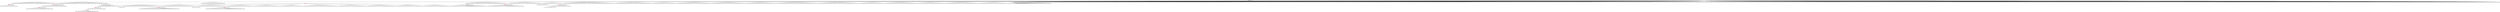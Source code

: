 digraph g {
	"53" -> "54";
	"54" [color=indianred1, style=filled, label="39"];
	"52" -> "53";
	"53" [label="4"];
	"50" -> "51";
	"51" [color=indianred1, style=filled, label="28"];
	"49" -> "50";
	"50" [label="32"];
	"48" -> "49";
	"49" [color=indianred1, style=filled, label="48"];
	"47" -> "48";
	"48" [label="28"];
	"43" -> "44";
	"44" [label="14"];
	"36" -> "37";
	"37" [color=indianred1, style=filled, label="15"];
	"35" -> "36";
	"36" [label="7"];
	"34" -> "35";
	"35" [color=indianred1, style=filled, label="3"];
	"33" -> "34";
	"34" [label="15"];
	"26" -> "27";
	"27" [label="30"];
	"24" -> "25";
	"25" [color=indianred1, style=filled, label="45"];
	"23" -> "24";
	"24" [label="50"];
	"21" -> "22";
	"22" [label="21"];
	"19" -> "20";
	"20" [color=indianred1, style=filled, label="2"];
	"18" -> "19";
	"19" [label="24"];
	"15" -> "16";
	"16" [label="17"];
	"15" -> "17";
	"17" [label="23"];
	"15" -> "18";
	"18" [label="2"];
	"15" -> "21";
	"21" [label="40"];
	"15" -> "23";
	"23" [label="45"];
	"15" -> "26";
	"26" [label="49"];
	"15" -> "28";
	"28" [label="43"];
	"15" -> "29";
	"29" [label="22"];
	"15" -> "30";
	"30" [label="16"];
	"15" -> "31";
	"31" [label="20"];
	"15" -> "32";
	"32" [label="42"];
	"15" -> "33";
	"33" [label="3"];
	"15" -> "38";
	"38" [label="12"];
	"13" -> "14";
	"14" [label="33"];
	"12" -> "13";
	"13" [label="36"];
	"12" -> "15";
	"15" [color=indianred1, style=filled, label="35"];
	"9" -> "10";
	"10" [color=indianred1, style=filled, label="13"];
	"8" -> "9";
	"9" [label="1"];
	"6" -> "7";
	"7" [label="27"];
	"4" -> "5";
	"5" [label="8"];
	"3" -> "4";
	"4" [color=indianred1, style=filled, label="18"];
	"2" -> "3";
	"3" [label="46"];
	"0" -> "1";
	"1" [label="31"];
	"0" -> "2";
	"2" [label="18"];
	"0" -> "6";
	"6" [label="9"];
	"0" -> "8";
	"8" [label="13"];
	"0" -> "11";
	"11" [label="11"];
	"0" -> "12";
	"12" [label="35"];
	"0" -> "39";
	"39" [label="44"];
	"0" -> "40";
	"40" [label="5"];
	"0" -> "41";
	"41" [label="6"];
	"0" -> "42";
	"42" [label="10"];
	"0" -> "43";
	"43" [label="25"];
	"0" -> "45";
	"45" [label="26"];
	"0" -> "46";
	"46" [label="19"];
	"0" -> "47";
	"47" [label="48"];
	"0" -> "52";
	"52" [label="39"];
	"0" -> "55";
	"55" [label="29"];
	"0" -> "56";
	"56" [label="34"];
	"0" -> "57";
	"57" [label="37"];
	"0" -> "58";
	"58" [label="47"];
	"0" -> "59";
	"59" [label="38"];
	"0" -> "60";
	"60" [label="41"];
	"0" [label="germline"];
	"0" -> "cell1";
	"cell1" [shape=box];
	"0" -> "cell2";
	"cell2" [shape=box];
	"26" -> "cell3";
	"cell3" [shape=box];
	"2" -> "cell4";
	"cell4" [shape=box];
	"0" -> "cell5";
	"cell5" [shape=box];
	"0" -> "cell6";
	"cell6" [shape=box];
	"21" -> "cell7";
	"cell7" [shape=box];
	"0" -> "cell8";
	"cell8" [shape=box];
	"0" -> "cell9";
	"cell9" [shape=box];
	"0" -> "cell10";
	"cell10" [shape=box];
	"0" -> "cell11";
	"cell11" [shape=box];
	"5" -> "cell12";
	"cell12" [shape=box];
	"0" -> "cell13";
	"cell13" [shape=box];
	"0" -> "cell14";
	"cell14" [shape=box];
	"27" -> "cell15";
	"cell15" [shape=box];
	"0" -> "cell16";
	"cell16" [shape=box];
	"0" -> "cell17";
	"cell17" [shape=box];
	"24" -> "cell18";
	"cell18" [shape=box];
	"0" -> "cell19";
	"cell19" [shape=box];
	"0" -> "cell20";
	"cell20" [shape=box];
	"55" -> "cell21";
	"cell21" [shape=box];
	"59" -> "cell22";
	"cell22" [shape=box];
	"0" -> "cell23";
	"cell23" [shape=box];
	"0" -> "cell24";
	"cell24" [shape=box];
	"0" -> "cell25";
	"cell25" [shape=box];
	"0" -> "cell26";
	"cell26" [shape=box];
	"0" -> "cell27";
	"cell27" [shape=box];
	"57" -> "cell28";
	"cell28" [shape=box];
	"0" -> "cell29";
	"cell29" [shape=box];
	"33" -> "cell30";
	"cell30" [shape=box];
	"40" -> "cell31";
	"cell31" [shape=box];
	"0" -> "cell32";
	"cell32" [shape=box];
	"37" -> "cell33";
	"cell33" [shape=box];
	"0" -> "cell34";
	"cell34" [shape=box];
	"0" -> "cell35";
	"cell35" [shape=box];
	"0" -> "cell36";
	"cell36" [shape=box];
	"57" -> "cell37";
	"cell37" [shape=box];
	"58" -> "cell38";
	"cell38" [shape=box];
	"0" -> "cell39";
	"cell39" [shape=box];
	"32" -> "cell40";
	"cell40" [shape=box];
	"0" -> "cell41";
	"cell41" [shape=box];
	"42" -> "cell42";
	"cell42" [shape=box];
	"0" -> "cell43";
	"cell43" [shape=box];
	"48" -> "cell44";
	"cell44" [shape=box];
	"0" -> "cell45";
	"cell45" [shape=box];
	"8" -> "cell46";
	"cell46" [shape=box];
	"33" -> "cell47";
	"cell47" [shape=box];
	"0" -> "cell48";
	"cell48" [shape=box];
	"43" -> "cell49";
	"cell49" [shape=box];
	"17" -> "cell50";
	"cell50" [shape=box];
	"0" -> "cell51";
	"cell51" [shape=box];
	"53" -> "cell52";
	"cell52" [shape=box];
	"8" -> "cell53";
	"cell53" [shape=box];
	"0" -> "cell54";
	"cell54" [shape=box];
	"0" -> "cell55";
	"cell55" [shape=box];
	"0" -> "cell56";
	"cell56" [shape=box];
	"20" -> "cell57";
	"cell57" [shape=box];
	"55" -> "cell58";
	"cell58" [shape=box];
	"0" -> "cell59";
	"cell59" [shape=box];
	"0" -> "cell60";
	"cell60" [shape=box];
	"51" -> "cell61";
	"cell61" [shape=box];
	"0" -> "cell62";
	"cell62" [shape=box];
	"40" -> "cell63";
	"cell63" [shape=box];
	"0" -> "cell64";
	"cell64" [shape=box];
	"12" -> "cell65";
	"cell65" [shape=box];
	"0" -> "cell66";
	"cell66" [shape=box];
	"0" -> "cell67";
	"cell67" [shape=box];
	"0" -> "cell68";
	"cell68" [shape=box];
	"55" -> "cell69";
	"cell69" [shape=box];
	"37" -> "cell70";
	"cell70" [shape=box];
	"25" -> "cell71";
	"cell71" [shape=box];
	"11" -> "cell72";
	"cell72" [shape=box];
	"45" -> "cell73";
	"cell73" [shape=box];
	"0" -> "cell74";
	"cell74" [shape=box];
	"30" -> "cell75";
	"cell75" [shape=box];
	"0" -> "cell76";
	"cell76" [shape=box];
	"25" -> "cell77";
	"cell77" [shape=box];
	"0" -> "cell78";
	"cell78" [shape=box];
	"0" -> "cell79";
	"cell79" [shape=box];
	"0" -> "cell80";
	"cell80" [shape=box];
	"0" -> "cell81";
	"cell81" [shape=box];
	"42" -> "cell82";
	"cell82" [shape=box];
	"0" -> "cell83";
	"cell83" [shape=box];
	"0" -> "cell84";
	"cell84" [shape=box];
	"25" -> "cell85";
	"cell85" [shape=box];
	"33" -> "cell86";
	"cell86" [shape=box];
	"26" -> "cell87";
	"cell87" [shape=box];
	"24" -> "cell88";
	"cell88" [shape=box];
	"26" -> "cell89";
	"cell89" [shape=box];
	"45" -> "cell90";
	"cell90" [shape=box];
	"1" -> "cell91";
	"cell91" [shape=box];
	"0" -> "cell92";
	"cell92" [shape=box];
	"20" -> "cell93";
	"cell93" [shape=box];
	"52" -> "cell94";
	"cell94" [shape=box];
	"0" -> "cell95";
	"cell95" [shape=box];
	"0" -> "cell96";
	"cell96" [shape=box];
	"1" -> "cell97";
	"cell97" [shape=box];
	"0" -> "cell98";
	"cell98" [shape=box];
	"41" -> "cell99";
	"cell99" [shape=box];
	"0" -> "cell100";
	"cell100" [shape=box];
	"0" -> "cell101";
	"cell101" [shape=box];
	"0" -> "cell102";
	"cell102" [shape=box];
	"0" -> "cell103";
	"cell103" [shape=box];
	"18" -> "cell104";
	"cell104" [shape=box];
	"0" -> "cell105";
	"cell105" [shape=box];
	"0" -> "cell106";
	"cell106" [shape=box];
	"42" -> "cell107";
	"cell107" [shape=box];
	"0" -> "cell108";
	"cell108" [shape=box];
	"6" -> "cell109";
	"cell109" [shape=box];
	"0" -> "cell110";
	"cell110" [shape=box];
	"1" -> "cell111";
	"cell111" [shape=box];
	"4" -> "cell112";
	"cell112" [shape=box];
	"0" -> "cell113";
	"cell113" [shape=box];
	"20" -> "cell114";
	"cell114" [shape=box];
	"35" -> "cell115";
	"cell115" [shape=box];
	"56" -> "cell116";
	"cell116" [shape=box];
	"5" -> "cell117";
	"cell117" [shape=box];
	"51" -> "cell118";
	"cell118" [shape=box];
	"0" -> "cell119";
	"cell119" [shape=box];
	"0" -> "cell120";
	"cell120" [shape=box];
	"57" -> "cell121";
	"cell121" [shape=box];
	"0" -> "cell122";
	"cell122" [shape=box];
	"0" -> "cell123";
	"cell123" [shape=box];
	"56" -> "cell124";
	"cell124" [shape=box];
	"10" -> "cell125";
	"cell125" [shape=box];
	"2" -> "cell126";
	"cell126" [shape=box];
	"45" -> "cell127";
	"cell127" [shape=box];
	"45" -> "cell128";
	"cell128" [shape=box];
	"0" -> "cell129";
	"cell129" [shape=box];
	"0" -> "cell130";
	"cell130" [shape=box];
	"30" -> "cell131";
	"cell131" [shape=box];
	"0" -> "cell132";
	"cell132" [shape=box];
	"11" -> "cell133";
	"cell133" [shape=box];
	"25" -> "cell134";
	"cell134" [shape=box];
	"31" -> "cell135";
	"cell135" [shape=box];
	"41" -> "cell136";
	"cell136" [shape=box];
	"0" -> "cell137";
	"cell137" [shape=box];
	"12" -> "cell138";
	"cell138" [shape=box];
	"0" -> "cell139";
	"cell139" [shape=box];
	"0" -> "cell140";
	"cell140" [shape=box];
	"29" -> "cell141";
	"cell141" [shape=box];
	"0" -> "cell142";
	"cell142" [shape=box];
	"58" -> "cell143";
	"cell143" [shape=box];
	"48" -> "cell144";
	"cell144" [shape=box];
	"26" -> "cell145";
	"cell145" [shape=box];
	"16" -> "cell146";
	"cell146" [shape=box];
	"0" -> "cell147";
	"cell147" [shape=box];
	"39" -> "cell148";
	"cell148" [shape=box];
	"20" -> "cell149";
	"cell149" [shape=box];
	"8" -> "cell150";
	"cell150" [shape=box];
	"0" -> "cell151";
	"cell151" [shape=box];
	"0" -> "cell152";
	"cell152" [shape=box];
	"8" -> "cell153";
	"cell153" [shape=box];
	"59" -> "cell154";
	"cell154" [shape=box];
	"56" -> "cell155";
	"cell155" [shape=box];
	"0" -> "cell156";
	"cell156" [shape=box];
	"2" -> "cell157";
	"cell157" [shape=box];
	"60" -> "cell158";
	"cell158" [shape=box];
	"0" -> "cell159";
	"cell159" [shape=box];
	"0" -> "cell160";
	"cell160" [shape=box];
	"0" -> "cell161";
	"cell161" [shape=box];
	"56" -> "cell162";
	"cell162" [shape=box];
	"0" -> "cell163";
	"cell163" [shape=box];
	"39" -> "cell164";
	"cell164" [shape=box];
	"22" -> "cell165";
	"cell165" [shape=box];
	"45" -> "cell166";
	"cell166" [shape=box];
	"0" -> "cell167";
	"cell167" [shape=box];
	"38" -> "cell168";
	"cell168" [shape=box];
	"48" -> "cell169";
	"cell169" [shape=box];
	"0" -> "cell170";
	"cell170" [shape=box];
	"0" -> "cell171";
	"cell171" [shape=box];
	"31" -> "cell172";
	"cell172" [shape=box];
	"0" -> "cell173";
	"cell173" [shape=box];
	"0" -> "cell174";
	"cell174" [shape=box];
	"12" -> "cell175";
	"cell175" [shape=box];
	"21" -> "cell176";
	"cell176" [shape=box];
	"57" -> "cell177";
	"cell177" [shape=box];
	"38" -> "cell178";
	"cell178" [shape=box];
	"43" -> "cell179";
	"cell179" [shape=box];
	"51" -> "cell180";
	"cell180" [shape=box];
	"0" -> "cell181";
	"cell181" [shape=box];
	"41" -> "cell182";
	"cell182" [shape=box];
	"55" -> "cell183";
	"cell183" [shape=box];
	"52" -> "cell184";
	"cell184" [shape=box];
	"25" -> "cell185";
	"cell185" [shape=box];
	"23" -> "cell186";
	"cell186" [shape=box];
	"0" -> "cell187";
	"cell187" [shape=box];
	"0" -> "cell188";
	"cell188" [shape=box];
	"0" -> "cell189";
	"cell189" [shape=box];
	"0" -> "cell190";
	"cell190" [shape=box];
	"0" -> "cell191";
	"cell191" [shape=box];
	"37" -> "cell192";
	"cell192" [shape=box];
	"46" -> "cell193";
	"cell193" [shape=box];
	"6" -> "cell194";
	"cell194" [shape=box];
	"25" -> "cell195";
	"cell195" [shape=box];
	"42" -> "cell196";
	"cell196" [shape=box];
	"17" -> "cell197";
	"cell197" [shape=box];
	"8" -> "cell198";
	"cell198" [shape=box];
	"28" -> "cell199";
	"cell199" [shape=box];
	"0" -> "cell200";
	"cell200" [shape=box];
	"0" -> "cell201";
	"cell201" [shape=box];
	"52" -> "cell202";
	"cell202" [shape=box];
	"0" -> "cell203";
	"cell203" [shape=box];
	"49" -> "cell204";
	"cell204" [shape=box];
	"2" -> "cell205";
	"cell205" [shape=box];
	"0" -> "cell206";
	"cell206" [shape=box];
	"0" -> "cell207";
	"cell207" [shape=box];
	"0" -> "cell208";
	"cell208" [shape=box];
	"0" -> "cell209";
	"cell209" [shape=box];
	"0" -> "cell210";
	"cell210" [shape=box];
	"0" -> "cell211";
	"cell211" [shape=box];
	"45" -> "cell212";
	"cell212" [shape=box];
	"57" -> "cell213";
	"cell213" [shape=box];
	"0" -> "cell214";
	"cell214" [shape=box];
	"16" -> "cell215";
	"cell215" [shape=box];
	"60" -> "cell216";
	"cell216" [shape=box];
	"0" -> "cell217";
	"cell217" [shape=box];
	"0" -> "cell218";
	"cell218" [shape=box];
	"52" -> "cell219";
	"cell219" [shape=box];
	"20" -> "cell220";
	"cell220" [shape=box];
	"0" -> "cell221";
	"cell221" [shape=box];
	"0" -> "cell222";
	"cell222" [shape=box];
	"54" -> "cell223";
	"cell223" [shape=box];
	"26" -> "cell224";
	"cell224" [shape=box];
	"39" -> "cell225";
	"cell225" [shape=box];
	"17" -> "cell226";
	"cell226" [shape=box];
	"0" -> "cell227";
	"cell227" [shape=box];
	"16" -> "cell228";
	"cell228" [shape=box];
	"16" -> "cell229";
	"cell229" [shape=box];
	"47" -> "cell230";
	"cell230" [shape=box];
	"13" -> "cell231";
	"cell231" [shape=box];
	"23" -> "cell232";
	"cell232" [shape=box];
	"0" -> "cell233";
	"cell233" [shape=box];
	"55" -> "cell234";
	"cell234" [shape=box];
	"0" -> "cell235";
	"cell235" [shape=box];
	"0" -> "cell236";
	"cell236" [shape=box];
	"32" -> "cell237";
	"cell237" [shape=box];
	"32" -> "cell238";
	"cell238" [shape=box];
	"5" -> "cell239";
	"cell239" [shape=box];
	"31" -> "cell240";
	"cell240" [shape=box];
	"42" -> "cell241";
	"cell241" [shape=box];
	"0" -> "cell242";
	"cell242" [shape=box];
	"52" -> "cell243";
	"cell243" [shape=box];
	"0" -> "cell244";
	"cell244" [shape=box];
	"0" -> "cell245";
	"cell245" [shape=box];
	"0" -> "cell246";
	"cell246" [shape=box];
	"0" -> "cell247";
	"cell247" [shape=box];
	"16" -> "cell248";
	"cell248" [shape=box];
	"21" -> "cell249";
	"cell249" [shape=box];
	"29" -> "cell250";
	"cell250" [shape=box];
	"0" -> "cell251";
	"cell251" [shape=box];
	"56" -> "cell252";
	"cell252" [shape=box];
	"35" -> "cell253";
	"cell253" [shape=box];
	"0" -> "cell254";
	"cell254" [shape=box];
	"10" -> "cell255";
	"cell255" [shape=box];
	"28" -> "cell256";
	"cell256" [shape=box];
	"22" -> "cell257";
	"cell257" [shape=box];
	"0" -> "cell258";
	"cell258" [shape=box];
	"0" -> "cell259";
	"cell259" [shape=box];
	"18" -> "cell260";
	"cell260" [shape=box];
	"39" -> "cell261";
	"cell261" [shape=box];
	"0" -> "cell262";
	"cell262" [shape=box];
	"41" -> "cell263";
	"cell263" [shape=box];
	"0" -> "cell264";
	"cell264" [shape=box];
	"0" -> "cell265";
	"cell265" [shape=box];
	"26" -> "cell266";
	"cell266" [shape=box];
	"0" -> "cell267";
	"cell267" [shape=box];
	"49" -> "cell268";
	"cell268" [shape=box];
	"38" -> "cell269";
	"cell269" [shape=box];
	"0" -> "cell270";
	"cell270" [shape=box];
	"0" -> "cell271";
	"cell271" [shape=box];
	"6" -> "cell272";
	"cell272" [shape=box];
	"0" -> "cell273";
	"cell273" [shape=box];
	"25" -> "cell274";
	"cell274" [shape=box];
	"0" -> "cell275";
	"cell275" [shape=box];
	"0" -> "cell276";
	"cell276" [shape=box];
	"0" -> "cell277";
	"cell277" [shape=box];
	"52" -> "cell278";
	"cell278" [shape=box];
	"0" -> "cell279";
	"cell279" [shape=box];
	"30" -> "cell280";
	"cell280" [shape=box];
	"0" -> "cell281";
	"cell281" [shape=box];
	"0" -> "cell282";
	"cell282" [shape=box];
	"26" -> "cell283";
	"cell283" [shape=box];
	"59" -> "cell284";
	"cell284" [shape=box];
	"41" -> "cell285";
	"cell285" [shape=box];
	"60" -> "cell286";
	"cell286" [shape=box];
	"0" -> "cell287";
	"cell287" [shape=box];
	"0" -> "cell288";
	"cell288" [shape=box];
	"0" -> "cell289";
	"cell289" [shape=box];
	"0" -> "cell290";
	"cell290" [shape=box];
	"41" -> "cell291";
	"cell291" [shape=box];
	"35" -> "cell292";
	"cell292" [shape=box];
	"0" -> "cell293";
	"cell293" [shape=box];
	"0" -> "cell294";
	"cell294" [shape=box];
	"18" -> "cell295";
	"cell295" [shape=box];
	"52" -> "cell296";
	"cell296" [shape=box];
	"0" -> "cell297";
	"cell297" [shape=box];
	"58" -> "cell298";
	"cell298" [shape=box];
	"45" -> "cell299";
	"cell299" [shape=box];
	"0" -> "cell300";
	"cell300" [shape=box];
	"0" -> "cell301";
	"cell301" [shape=box];
	"0" -> "cell302";
	"cell302" [shape=box];
	"17" -> "cell303";
	"cell303" [shape=box];
	"0" -> "cell304";
	"cell304" [shape=box];
	"0" -> "cell305";
	"cell305" [shape=box];
	"0" -> "cell306";
	"cell306" [shape=box];
	"28" -> "cell307";
	"cell307" [shape=box];
	"2" -> "cell308";
	"cell308" [shape=box];
	"43" -> "cell309";
	"cell309" [shape=box];
	"0" -> "cell310";
	"cell310" [shape=box];
	"17" -> "cell311";
	"cell311" [shape=box];
	"37" -> "cell312";
	"cell312" [shape=box];
	"0" -> "cell313";
	"cell313" [shape=box];
	"0" -> "cell314";
	"cell314" [shape=box];
	"44" -> "cell315";
	"cell315" [shape=box];
	"0" -> "cell316";
	"cell316" [shape=box];
	"10" -> "cell317";
	"cell317" [shape=box];
	"0" -> "cell318";
	"cell318" [shape=box];
	"0" -> "cell319";
	"cell319" [shape=box];
	"0" -> "cell320";
	"cell320" [shape=box];
	"0" -> "cell321";
	"cell321" [shape=box];
	"0" -> "cell322";
	"cell322" [shape=box];
	"0" -> "cell323";
	"cell323" [shape=box];
	"0" -> "cell324";
	"cell324" [shape=box];
	"0" -> "cell325";
	"cell325" [shape=box];
	"42" -> "cell326";
	"cell326" [shape=box];
	"0" -> "cell327";
	"cell327" [shape=box];
	"23" -> "cell328";
	"cell328" [shape=box];
	"0" -> "cell329";
	"cell329" [shape=box];
	"0" -> "cell330";
	"cell330" [shape=box];
	"2" -> "cell331";
	"cell331" [shape=box];
	"26" -> "cell332";
	"cell332" [shape=box];
	"0" -> "cell333";
	"cell333" [shape=box];
	"48" -> "cell334";
	"cell334" [shape=box];
	"0" -> "cell335";
	"cell335" [shape=box];
	"29" -> "cell336";
	"cell336" [shape=box];
	"37" -> "cell337";
	"cell337" [shape=box];
	"0" -> "cell338";
	"cell338" [shape=box];
	"0" -> "cell339";
	"cell339" [shape=box];
	"0" -> "cell340";
	"cell340" [shape=box];
	"51" -> "cell341";
	"cell341" [shape=box];
	"0" -> "cell342";
	"cell342" [shape=box];
	"0" -> "cell343";
	"cell343" [shape=box];
	"0" -> "cell344";
	"cell344" [shape=box];
	"0" -> "cell345";
	"cell345" [shape=box];
	"42" -> "cell346";
	"cell346" [shape=box];
	"0" -> "cell347";
	"cell347" [shape=box];
	"18" -> "cell348";
	"cell348" [shape=box];
	"0" -> "cell349";
	"cell349" [shape=box];
	"0" -> "cell350";
	"cell350" [shape=box];
	"45" -> "cell351";
	"cell351" [shape=box];
	"40" -> "cell352";
	"cell352" [shape=box];
	"0" -> "cell353";
	"cell353" [shape=box];
	"21" -> "cell354";
	"cell354" [shape=box];
	"0" -> "cell355";
	"cell355" [shape=box];
	"57" -> "cell356";
	"cell356" [shape=box];
	"31" -> "cell357";
	"cell357" [shape=box];
	"55" -> "cell358";
	"cell358" [shape=box];
	"30" -> "cell359";
	"cell359" [shape=box];
	"39" -> "cell360";
	"cell360" [shape=box];
	"24" -> "cell361";
	"cell361" [shape=box];
	"0" -> "cell362";
	"cell362" [shape=box];
	"0" -> "cell363";
	"cell363" [shape=box];
	"7" -> "cell364";
	"cell364" [shape=box];
	"0" -> "cell365";
	"cell365" [shape=box];
	"0" -> "cell366";
	"cell366" [shape=box];
	"48" -> "cell367";
	"cell367" [shape=box];
	"1" -> "cell368";
	"cell368" [shape=box];
	"2" -> "cell369";
	"cell369" [shape=box];
	"0" -> "cell370";
	"cell370" [shape=box];
	"46" -> "cell371";
	"cell371" [shape=box];
	"0" -> "cell372";
	"cell372" [shape=box];
	"0" -> "cell373";
	"cell373" [shape=box];
	"28" -> "cell374";
	"cell374" [shape=box];
	"0" -> "cell375";
	"cell375" [shape=box];
	"0" -> "cell376";
	"cell376" [shape=box];
	"0" -> "cell377";
	"cell377" [shape=box];
	"38" -> "cell378";
	"cell378" [shape=box];
	"30" -> "cell379";
	"cell379" [shape=box];
	"0" -> "cell380";
	"cell380" [shape=box];
	"0" -> "cell381";
	"cell381" [shape=box];
	"0" -> "cell382";
	"cell382" [shape=box];
	"0" -> "cell383";
	"cell383" [shape=box];
	"55" -> "cell384";
	"cell384" [shape=box];
	"46" -> "cell385";
	"cell385" [shape=box];
	"0" -> "cell386";
	"cell386" [shape=box];
	"0" -> "cell387";
	"cell387" [shape=box];
	"1" -> "cell388";
	"cell388" [shape=box];
	"32" -> "cell389";
	"cell389" [shape=box];
	"16" -> "cell390";
	"cell390" [shape=box];
	"0" -> "cell391";
	"cell391" [shape=box];
	"47" -> "cell392";
	"cell392" [shape=box];
	"2" -> "cell393";
	"cell393" [shape=box];
	"12" -> "cell394";
	"cell394" [shape=box];
	"47" -> "cell395";
	"cell395" [shape=box];
	"0" -> "cell396";
	"cell396" [shape=box];
	"0" -> "cell397";
	"cell397" [shape=box];
	"0" -> "cell398";
	"cell398" [shape=box];
	"0" -> "cell399";
	"cell399" [shape=box];
	"0" -> "cell400";
	"cell400" [shape=box];
	"0" -> "cell401";
	"cell401" [shape=box];
	"12" -> "cell402";
	"cell402" [shape=box];
	"52" -> "cell403";
	"cell403" [shape=box];
	"0" -> "cell404";
	"cell404" [shape=box];
	"0" -> "cell405";
	"cell405" [shape=box];
	"47" -> "cell406";
	"cell406" [shape=box];
	"0" -> "cell407";
	"cell407" [shape=box];
	"0" -> "cell408";
	"cell408" [shape=box];
	"47" -> "cell409";
	"cell409" [shape=box];
	"0" -> "cell410";
	"cell410" [shape=box];
	"0" -> "cell411";
	"cell411" [shape=box];
	"60" -> "cell412";
	"cell412" [shape=box];
	"52" -> "cell413";
	"cell413" [shape=box];
	"0" -> "cell414";
	"cell414" [shape=box];
	"0" -> "cell415";
	"cell415" [shape=box];
	"44" -> "cell416";
	"cell416" [shape=box];
	"0" -> "cell417";
	"cell417" [shape=box];
	"0" -> "cell418";
	"cell418" [shape=box];
	"39" -> "cell419";
	"cell419" [shape=box];
	"0" -> "cell420";
	"cell420" [shape=box];
	"8" -> "cell421";
	"cell421" [shape=box];
	"0" -> "cell422";
	"cell422" [shape=box];
	"49" -> "cell423";
	"cell423" [shape=box];
	"0" -> "cell424";
	"cell424" [shape=box];
	"25" -> "cell425";
	"cell425" [shape=box];
	"34" -> "cell426";
	"cell426" [shape=box];
	"49" -> "cell427";
	"cell427" [shape=box];
	"0" -> "cell428";
	"cell428" [shape=box];
	"0" -> "cell429";
	"cell429" [shape=box];
	"31" -> "cell430";
	"cell430" [shape=box];
	"12" -> "cell431";
	"cell431" [shape=box];
	"2" -> "cell432";
	"cell432" [shape=box];
	"0" -> "cell433";
	"cell433" [shape=box];
	"0" -> "cell434";
	"cell434" [shape=box];
	"0" -> "cell435";
	"cell435" [shape=box];
	"0" -> "cell436";
	"cell436" [shape=box];
	"0" -> "cell437";
	"cell437" [shape=box];
	"55" -> "cell438";
	"cell438" [shape=box];
	"23" -> "cell439";
	"cell439" [shape=box];
	"52" -> "cell440";
	"cell440" [shape=box];
	"25" -> "cell441";
	"cell441" [shape=box];
	"49" -> "cell442";
	"cell442" [shape=box];
	"0" -> "cell443";
	"cell443" [shape=box];
	"0" -> "cell444";
	"cell444" [shape=box];
	"0" -> "cell445";
	"cell445" [shape=box];
	"25" -> "cell446";
	"cell446" [shape=box];
	"2" -> "cell447";
	"cell447" [shape=box];
	"0" -> "cell448";
	"cell448" [shape=box];
	"39" -> "cell449";
	"cell449" [shape=box];
	"0" -> "cell450";
	"cell450" [shape=box];
	"0" -> "cell451";
	"cell451" [shape=box];
	"0" -> "cell452";
	"cell452" [shape=box];
	"0" -> "cell453";
	"cell453" [shape=box];
	"0" -> "cell454";
	"cell454" [shape=box];
	"1" -> "cell455";
	"cell455" [shape=box];
	"0" -> "cell456";
	"cell456" [shape=box];
	"42" -> "cell457";
	"cell457" [shape=box];
	"0" -> "cell458";
	"cell458" [shape=box];
	"0" -> "cell459";
	"cell459" [shape=box];
	"41" -> "cell460";
	"cell460" [shape=box];
	"55" -> "cell461";
	"cell461" [shape=box];
	"58" -> "cell462";
	"cell462" [shape=box];
	"40" -> "cell463";
	"cell463" [shape=box];
	"0" -> "cell464";
	"cell464" [shape=box];
	"0" -> "cell465";
	"cell465" [shape=box];
	"47" -> "cell466";
	"cell466" [shape=box];
	"0" -> "cell467";
	"cell467" [shape=box];
	"0" -> "cell468";
	"cell468" [shape=box];
	"12" -> "cell469";
	"cell469" [shape=box];
	"0" -> "cell470";
	"cell470" [shape=box];
	"0" -> "cell471";
	"cell471" [shape=box];
	"0" -> "cell472";
	"cell472" [shape=box];
	"32" -> "cell473";
	"cell473" [shape=box];
	"59" -> "cell474";
	"cell474" [shape=box];
	"0" -> "cell475";
	"cell475" [shape=box];
	"0" -> "cell476";
	"cell476" [shape=box];
	"0" -> "cell477";
	"cell477" [shape=box];
	"29" -> "cell478";
	"cell478" [shape=box];
	"0" -> "cell479";
	"cell479" [shape=box];
	"32" -> "cell480";
	"cell480" [shape=box];
	"25" -> "cell481";
	"cell481" [shape=box];
	"0" -> "cell482";
	"cell482" [shape=box];
	"0" -> "cell483";
	"cell483" [shape=box];
	"0" -> "cell484";
	"cell484" [shape=box];
	"0" -> "cell485";
	"cell485" [shape=box];
	"0" -> "cell486";
	"cell486" [shape=box];
	"60" -> "cell487";
	"cell487" [shape=box];
	"52" -> "cell488";
	"cell488" [shape=box];
	"0" -> "cell489";
	"cell489" [shape=box];
	"0" -> "cell490";
	"cell490" [shape=box];
	"0" -> "cell491";
	"cell491" [shape=box];
	"0" -> "cell492";
	"cell492" [shape=box];
	"12" -> "cell493";
	"cell493" [shape=box];
	"0" -> "cell494";
	"cell494" [shape=box];
	"56" -> "cell495";
	"cell495" [shape=box];
	"47" -> "cell496";
	"cell496" [shape=box];
	"58" -> "cell497";
	"cell497" [shape=box];
	"0" -> "cell498";
	"cell498" [shape=box];
	"4" -> "cell499";
	"cell499" [shape=box];
	"46" -> "cell500";
	"cell500" [shape=box];
	"1" -> "cell501";
	"cell501" [shape=box];
	"44" -> "cell502";
	"cell502" [shape=box];
	"0" -> "cell503";
	"cell503" [shape=box];
	"57" -> "cell504";
	"cell504" [shape=box];
	"0" -> "cell505";
	"cell505" [shape=box];
	"4" -> "cell506";
	"cell506" [shape=box];
	"58" -> "cell507";
	"cell507" [shape=box];
	"17" -> "cell508";
	"cell508" [shape=box];
	"0" -> "cell509";
	"cell509" [shape=box];
	"0" -> "cell510";
	"cell510" [shape=box];
	"1" -> "cell511";
	"cell511" [shape=box];
	"26" -> "cell512";
	"cell512" [shape=box];
	"0" -> "cell513";
	"cell513" [shape=box];
	"58" -> "cell514";
	"cell514" [shape=box];
	"0" -> "cell515";
	"cell515" [shape=box];
	"10" -> "cell516";
	"cell516" [shape=box];
	"25" -> "cell517";
	"cell517" [shape=box];
	"39" -> "cell518";
	"cell518" [shape=box];
	"8" -> "cell519";
	"cell519" [shape=box];
	"55" -> "cell520";
	"cell520" [shape=box];
	"12" -> "cell521";
	"cell521" [shape=box];
	"0" -> "cell522";
	"cell522" [shape=box];
	"4" -> "cell523";
	"cell523" [shape=box];
	"0" -> "cell524";
	"cell524" [shape=box];
	"0" -> "cell525";
	"cell525" [shape=box];
	"51" -> "cell526";
	"cell526" [shape=box];
	"12" -> "cell527";
	"cell527" [shape=box];
	"31" -> "cell528";
	"cell528" [shape=box];
	"0" -> "cell529";
	"cell529" [shape=box];
	"0" -> "cell530";
	"cell530" [shape=box];
	"39" -> "cell531";
	"cell531" [shape=box];
	"0" -> "cell532";
	"cell532" [shape=box];
	"0" -> "cell533";
	"cell533" [shape=box];
	"30" -> "cell534";
	"cell534" [shape=box];
	"0" -> "cell535";
	"cell535" [shape=box];
	"56" -> "cell536";
	"cell536" [shape=box];
	"0" -> "cell537";
	"cell537" [shape=box];
	"0" -> "cell538";
	"cell538" [shape=box];
	"0" -> "cell539";
	"cell539" [shape=box];
	"16" -> "cell540";
	"cell540" [shape=box];
	"2" -> "cell541";
	"cell541" [shape=box];
	"31" -> "cell542";
	"cell542" [shape=box];
	"2" -> "cell543";
	"cell543" [shape=box];
	"51" -> "cell544";
	"cell544" [shape=box];
	"0" -> "cell545";
	"cell545" [shape=box];
	"0" -> "cell546";
	"cell546" [shape=box];
	"26" -> "cell547";
	"cell547" [shape=box];
	"0" -> "cell548";
	"cell548" [shape=box];
	"50" -> "cell549";
	"cell549" [shape=box];
	"0" -> "cell550";
	"cell550" [shape=box];
	"0" -> "cell551";
	"cell551" [shape=box];
	"0" -> "cell552";
	"cell552" [shape=box];
	"0" -> "cell553";
	"cell553" [shape=box];
	"12" -> "cell554";
	"cell554" [shape=box];
	"41" -> "cell555";
	"cell555" [shape=box];
	"40" -> "cell556";
	"cell556" [shape=box];
	"0" -> "cell557";
	"cell557" [shape=box];
	"0" -> "cell558";
	"cell558" [shape=box];
	"31" -> "cell559";
	"cell559" [shape=box];
	"0" -> "cell560";
	"cell560" [shape=box];
	"0" -> "cell561";
	"cell561" [shape=box];
	"51" -> "cell562";
	"cell562" [shape=box];
	"10" -> "cell563";
	"cell563" [shape=box];
	"0" -> "cell564";
	"cell564" [shape=box];
	"16" -> "cell565";
	"cell565" [shape=box];
	"0" -> "cell566";
	"cell566" [shape=box];
	"0" -> "cell567";
	"cell567" [shape=box];
	"11" -> "cell568";
	"cell568" [shape=box];
	"17" -> "cell569";
	"cell569" [shape=box];
	"0" -> "cell570";
	"cell570" [shape=box];
	"28" -> "cell571";
	"cell571" [shape=box];
	"0" -> "cell572";
	"cell572" [shape=box];
	"0" -> "cell573";
	"cell573" [shape=box];
	"47" -> "cell574";
	"cell574" [shape=box];
	"0" -> "cell575";
	"cell575" [shape=box];
	"0" -> "cell576";
	"cell576" [shape=box];
	"0" -> "cell577";
	"cell577" [shape=box];
	"0" -> "cell578";
	"cell578" [shape=box];
	"40" -> "cell579";
	"cell579" [shape=box];
	"0" -> "cell580";
	"cell580" [shape=box];
	"46" -> "cell581";
	"cell581" [shape=box];
	"41" -> "cell582";
	"cell582" [shape=box];
	"0" -> "cell583";
	"cell583" [shape=box];
	"0" -> "cell584";
	"cell584" [shape=box];
	"0" -> "cell585";
	"cell585" [shape=box];
	"26" -> "cell586";
	"cell586" [shape=box];
	"0" -> "cell587";
	"cell587" [shape=box];
	"0" -> "cell588";
	"cell588" [shape=box];
	"27" -> "cell589";
	"cell589" [shape=box];
	"2" -> "cell590";
	"cell590" [shape=box];
	"0" -> "cell591";
	"cell591" [shape=box];
	"56" -> "cell592";
	"cell592" [shape=box];
	"0" -> "cell593";
	"cell593" [shape=box];
	"0" -> "cell594";
	"cell594" [shape=box];
	"47" -> "cell595";
	"cell595" [shape=box];
	"0" -> "cell596";
	"cell596" [shape=box];
	"0" -> "cell597";
	"cell597" [shape=box];
	"0" -> "cell598";
	"cell598" [shape=box];
	"4" -> "cell599";
	"cell599" [shape=box];
	"30" -> "cell600";
	"cell600" [shape=box];
	"18" -> "cell601";
	"cell601" [shape=box];
	"0" -> "cell602";
	"cell602" [shape=box];
	"0" -> "cell603";
	"cell603" [shape=box];
	"43" -> "cell604";
	"cell604" [shape=box];
	"0" -> "cell605";
	"cell605" [shape=box];
	"45" -> "cell606";
	"cell606" [shape=box];
	"0" -> "cell607";
	"cell607" [shape=box];
	"0" -> "cell608";
	"cell608" [shape=box];
	"18" -> "cell609";
	"cell609" [shape=box];
	"0" -> "cell610";
	"cell610" [shape=box];
	"0" -> "cell611";
	"cell611" [shape=box];
	"0" -> "cell612";
	"cell612" [shape=box];
	"31" -> "cell613";
	"cell613" [shape=box];
	"0" -> "cell614";
	"cell614" [shape=box];
	"8" -> "cell615";
	"cell615" [shape=box];
	"12" -> "cell616";
	"cell616" [shape=box];
	"0" -> "cell617";
	"cell617" [shape=box];
	"46" -> "cell618";
	"cell618" [shape=box];
	"0" -> "cell619";
	"cell619" [shape=box];
	"33" -> "cell620";
	"cell620" [shape=box];
	"0" -> "cell621";
	"cell621" [shape=box];
	"11" -> "cell622";
	"cell622" [shape=box];
	"0" -> "cell623";
	"cell623" [shape=box];
	"0" -> "cell624";
	"cell624" [shape=box];
	"38" -> "cell625";
	"cell625" [shape=box];
	"0" -> "cell626";
	"cell626" [shape=box];
	"4" -> "cell627";
	"cell627" [shape=box];
	"0" -> "cell628";
	"cell628" [shape=box];
	"0" -> "cell629";
	"cell629" [shape=box];
	"23" -> "cell630";
	"cell630" [shape=box];
	"32" -> "cell631";
	"cell631" [shape=box];
	"0" -> "cell632";
	"cell632" [shape=box];
	"37" -> "cell633";
	"cell633" [shape=box];
	"0" -> "cell634";
	"cell634" [shape=box];
	"2" -> "cell635";
	"cell635" [shape=box];
	"39" -> "cell636";
	"cell636" [shape=box];
	"20" -> "cell637";
	"cell637" [shape=box];
	"47" -> "cell638";
	"cell638" [shape=box];
	"0" -> "cell639";
	"cell639" [shape=box];
	"0" -> "cell640";
	"cell640" [shape=box];
	"21" -> "cell641";
	"cell641" [shape=box];
	"0" -> "cell642";
	"cell642" [shape=box];
	"0" -> "cell643";
	"cell643" [shape=box];
	"0" -> "cell644";
	"cell644" [shape=box];
	"51" -> "cell645";
	"cell645" [shape=box];
	"0" -> "cell646";
	"cell646" [shape=box];
	"0" -> "cell647";
	"cell647" [shape=box];
	"21" -> "cell648";
	"cell648" [shape=box];
	"58" -> "cell649";
	"cell649" [shape=box];
	"0" -> "cell650";
	"cell650" [shape=box];
	"0" -> "cell651";
	"cell651" [shape=box];
	"54" -> "cell652";
	"cell652" [shape=box];
	"20" -> "cell653";
	"cell653" [shape=box];
	"0" -> "cell654";
	"cell654" [shape=box];
	"0" -> "cell655";
	"cell655" [shape=box];
	"52" -> "cell656";
	"cell656" [shape=box];
	"0" -> "cell657";
	"cell657" [shape=box];
	"0" -> "cell658";
	"cell658" [shape=box];
	"0" -> "cell659";
	"cell659" [shape=box];
	"0" -> "cell660";
	"cell660" [shape=box];
	"0" -> "cell661";
	"cell661" [shape=box];
	"28" -> "cell662";
	"cell662" [shape=box];
	"11" -> "cell663";
	"cell663" [shape=box];
	"0" -> "cell664";
	"cell664" [shape=box];
	"46" -> "cell665";
	"cell665" [shape=box];
	"0" -> "cell666";
	"cell666" [shape=box];
	"20" -> "cell667";
	"cell667" [shape=box];
	"14" -> "cell668";
	"cell668" [shape=box];
	"18" -> "cell669";
	"cell669" [shape=box];
	"0" -> "cell670";
	"cell670" [shape=box];
	"30" -> "cell671";
	"cell671" [shape=box];
	"0" -> "cell672";
	"cell672" [shape=box];
	"0" -> "cell673";
	"cell673" [shape=box];
	"0" -> "cell674";
	"cell674" [shape=box];
	"17" -> "cell675";
	"cell675" [shape=box];
	"0" -> "cell676";
	"cell676" [shape=box];
	"0" -> "cell677";
	"cell677" [shape=box];
	"0" -> "cell678";
	"cell678" [shape=box];
	"25" -> "cell679";
	"cell679" [shape=box];
	"0" -> "cell680";
	"cell680" [shape=box];
	"23" -> "cell681";
	"cell681" [shape=box];
	"41" -> "cell682";
	"cell682" [shape=box];
	"0" -> "cell683";
	"cell683" [shape=box];
	"0" -> "cell684";
	"cell684" [shape=box];
	"43" -> "cell685";
	"cell685" [shape=box];
	"26" -> "cell686";
	"cell686" [shape=box];
	"0" -> "cell687";
	"cell687" [shape=box];
	"43" -> "cell688";
	"cell688" [shape=box];
	"16" -> "cell689";
	"cell689" [shape=box];
	"47" -> "cell690";
	"cell690" [shape=box];
	"0" -> "cell691";
	"cell691" [shape=box];
	"57" -> "cell692";
	"cell692" [shape=box];
	"0" -> "cell693";
	"cell693" [shape=box];
	"0" -> "cell694";
	"cell694" [shape=box];
	"0" -> "cell695";
	"cell695" [shape=box];
	"51" -> "cell696";
	"cell696" [shape=box];
	"13" -> "cell697";
	"cell697" [shape=box];
	"0" -> "cell698";
	"cell698" [shape=box];
	"50" -> "cell699";
	"cell699" [shape=box];
	"0" -> "cell700";
	"cell700" [shape=box];
	"4" -> "cell701";
	"cell701" [shape=box];
	"0" -> "cell702";
	"cell702" [shape=box];
	"3" -> "cell703";
	"cell703" [shape=box];
	"0" -> "cell704";
	"cell704" [shape=box];
	"7" -> "cell705";
	"cell705" [shape=box];
	"0" -> "cell706";
	"cell706" [shape=box];
	"0" -> "cell707";
	"cell707" [shape=box];
	"0" -> "cell708";
	"cell708" [shape=box];
	"37" -> "cell709";
	"cell709" [shape=box];
	"0" -> "cell710";
	"cell710" [shape=box];
	"0" -> "cell711";
	"cell711" [shape=box];
	"0" -> "cell712";
	"cell712" [shape=box];
	"0" -> "cell713";
	"cell713" [shape=box];
	"0" -> "cell714";
	"cell714" [shape=box];
	"1" -> "cell715";
	"cell715" [shape=box];
	"45" -> "cell716";
	"cell716" [shape=box];
	"0" -> "cell717";
	"cell717" [shape=box];
	"22" -> "cell718";
	"cell718" [shape=box];
	"51" -> "cell719";
	"cell719" [shape=box];
	"0" -> "cell720";
	"cell720" [shape=box];
	"42" -> "cell721";
	"cell721" [shape=box];
	"59" -> "cell722";
	"cell722" [shape=box];
	"42" -> "cell723";
	"cell723" [shape=box];
	"27" -> "cell724";
	"cell724" [shape=box];
	"0" -> "cell725";
	"cell725" [shape=box];
	"0" -> "cell726";
	"cell726" [shape=box];
	"25" -> "cell727";
	"cell727" [shape=box];
	"0" -> "cell728";
	"cell728" [shape=box];
	"20" -> "cell729";
	"cell729" [shape=box];
	"29" -> "cell730";
	"cell730" [shape=box];
	"28" -> "cell731";
	"cell731" [shape=box];
	"46" -> "cell732";
	"cell732" [shape=box];
	"25" -> "cell733";
	"cell733" [shape=box];
	"0" -> "cell734";
	"cell734" [shape=box];
	"60" -> "cell735";
	"cell735" [shape=box];
	"35" -> "cell736";
	"cell736" [shape=box];
	"42" -> "cell737";
	"cell737" [shape=box];
	"37" -> "cell738";
	"cell738" [shape=box];
	"0" -> "cell739";
	"cell739" [shape=box];
	"0" -> "cell740";
	"cell740" [shape=box];
	"31" -> "cell741";
	"cell741" [shape=box];
	"0" -> "cell742";
	"cell742" [shape=box];
	"25" -> "cell743";
	"cell743" [shape=box];
	"26" -> "cell744";
	"cell744" [shape=box];
	"0" -> "cell745";
	"cell745" [shape=box];
	"0" -> "cell746";
	"cell746" [shape=box];
	"0" -> "cell747";
	"cell747" [shape=box];
	"47" -> "cell748";
	"cell748" [shape=box];
	"0" -> "cell749";
	"cell749" [shape=box];
	"40" -> "cell750";
	"cell750" [shape=box];
	"0" -> "cell751";
	"cell751" [shape=box];
	"0" -> "cell752";
	"cell752" [shape=box];
	"0" -> "cell753";
	"cell753" [shape=box];
	"0" -> "cell754";
	"cell754" [shape=box];
	"18" -> "cell755";
	"cell755" [shape=box];
	"0" -> "cell756";
	"cell756" [shape=box];
	"0" -> "cell757";
	"cell757" [shape=box];
	"0" -> "cell758";
	"cell758" [shape=box];
	"25" -> "cell759";
	"cell759" [shape=box];
	"0" -> "cell760";
	"cell760" [shape=box];
	"0" -> "cell761";
	"cell761" [shape=box];
	"40" -> "cell762";
	"cell762" [shape=box];
	"21" -> "cell763";
	"cell763" [shape=box];
	"38" -> "cell764";
	"cell764" [shape=box];
	"0" -> "cell765";
	"cell765" [shape=box];
	"0" -> "cell766";
	"cell766" [shape=box];
	"0" -> "cell767";
	"cell767" [shape=box];
	"0" -> "cell768";
	"cell768" [shape=box];
	"0" -> "cell769";
	"cell769" [shape=box];
	"20" -> "cell770";
	"cell770" [shape=box];
	"8" -> "cell771";
	"cell771" [shape=box];
	"3" -> "cell772";
	"cell772" [shape=box];
	"20" -> "cell773";
	"cell773" [shape=box];
	"21" -> "cell774";
	"cell774" [shape=box];
	"25" -> "cell775";
	"cell775" [shape=box];
	"47" -> "cell776";
	"cell776" [shape=box];
	"0" -> "cell777";
	"cell777" [shape=box];
	"0" -> "cell778";
	"cell778" [shape=box];
	"7" -> "cell779";
	"cell779" [shape=box];
	"0" -> "cell780";
	"cell780" [shape=box];
	"8" -> "cell781";
	"cell781" [shape=box];
	"0" -> "cell782";
	"cell782" [shape=box];
	"46" -> "cell783";
	"cell783" [shape=box];
	"2" -> "cell784";
	"cell784" [shape=box];
	"46" -> "cell785";
	"cell785" [shape=box];
	"12" -> "cell786";
	"cell786" [shape=box];
	"0" -> "cell787";
	"cell787" [shape=box];
	"0" -> "cell788";
	"cell788" [shape=box];
	"0" -> "cell789";
	"cell789" [shape=box];
	"0" -> "cell790";
	"cell790" [shape=box];
	"13" -> "cell791";
	"cell791" [shape=box];
	"43" -> "cell792";
	"cell792" [shape=box];
	"47" -> "cell793";
	"cell793" [shape=box];
	"0" -> "cell794";
	"cell794" [shape=box];
	"0" -> "cell795";
	"cell795" [shape=box];
	"0" -> "cell796";
	"cell796" [shape=box];
	"28" -> "cell797";
	"cell797" [shape=box];
	"0" -> "cell798";
	"cell798" [shape=box];
	"0" -> "cell799";
	"cell799" [shape=box];
	"11" -> "cell800";
	"cell800" [shape=box];
	"48" -> "cell801";
	"cell801" [shape=box];
	"28" -> "cell802";
	"cell802" [shape=box];
	"49" -> "cell803";
	"cell803" [shape=box];
	"25" -> "cell804";
	"cell804" [shape=box];
	"45" -> "cell805";
	"cell805" [shape=box];
	"0" -> "cell806";
	"cell806" [shape=box];
	"6" -> "cell807";
	"cell807" [shape=box];
	"10" -> "cell808";
	"cell808" [shape=box];
	"0" -> "cell809";
	"cell809" [shape=box];
	"28" -> "cell810";
	"cell810" [shape=box];
	"0" -> "cell811";
	"cell811" [shape=box];
	"0" -> "cell812";
	"cell812" [shape=box];
	"0" -> "cell813";
	"cell813" [shape=box];
	"29" -> "cell814";
	"cell814" [shape=box];
	"37" -> "cell815";
	"cell815" [shape=box];
	"0" -> "cell816";
	"cell816" [shape=box];
	"44" -> "cell817";
	"cell817" [shape=box];
	"32" -> "cell818";
	"cell818" [shape=box];
	"30" -> "cell819";
	"cell819" [shape=box];
	"0" -> "cell820";
	"cell820" [shape=box];
	"32" -> "cell821";
	"cell821" [shape=box];
	"0" -> "cell822";
	"cell822" [shape=box];
	"47" -> "cell823";
	"cell823" [shape=box];
	"0" -> "cell824";
	"cell824" [shape=box];
	"0" -> "cell825";
	"cell825" [shape=box];
	"0" -> "cell826";
	"cell826" [shape=box];
	"0" -> "cell827";
	"cell827" [shape=box];
	"40" -> "cell828";
	"cell828" [shape=box];
	"52" -> "cell829";
	"cell829" [shape=box];
	"52" -> "cell830";
	"cell830" [shape=box];
	"59" -> "cell831";
	"cell831" [shape=box];
	"54" -> "cell832";
	"cell832" [shape=box];
	"6" -> "cell833";
	"cell833" [shape=box];
	"6" -> "cell834";
	"cell834" [shape=box];
	"0" -> "cell835";
	"cell835" [shape=box];
	"42" -> "cell836";
	"cell836" [shape=box];
	"23" -> "cell837";
	"cell837" [shape=box];
	"23" -> "cell838";
	"cell838" [shape=box];
	"0" -> "cell839";
	"cell839" [shape=box];
	"45" -> "cell840";
	"cell840" [shape=box];
	"0" -> "cell841";
	"cell841" [shape=box];
	"0" -> "cell842";
	"cell842" [shape=box];
	"41" -> "cell843";
	"cell843" [shape=box];
	"0" -> "cell844";
	"cell844" [shape=box];
	"38" -> "cell845";
	"cell845" [shape=box];
	"56" -> "cell846";
	"cell846" [shape=box];
	"28" -> "cell847";
	"cell847" [shape=box];
	"0" -> "cell848";
	"cell848" [shape=box];
	"0" -> "cell849";
	"cell849" [shape=box];
	"0" -> "cell850";
	"cell850" [shape=box];
	"0" -> "cell851";
	"cell851" [shape=box];
	"6" -> "cell852";
	"cell852" [shape=box];
	"0" -> "cell853";
	"cell853" [shape=box];
	"0" -> "cell854";
	"cell854" [shape=box];
	"53" -> "cell855";
	"cell855" [shape=box];
	"0" -> "cell856";
	"cell856" [shape=box];
	"31" -> "cell857";
	"cell857" [shape=box];
	"0" -> "cell858";
	"cell858" [shape=box];
	"43" -> "cell859";
	"cell859" [shape=box];
	"21" -> "cell860";
	"cell860" [shape=box];
	"0" -> "cell861";
	"cell861" [shape=box];
	"0" -> "cell862";
	"cell862" [shape=box];
	"0" -> "cell863";
	"cell863" [shape=box];
	"0" -> "cell864";
	"cell864" [shape=box];
	"0" -> "cell865";
	"cell865" [shape=box];
	"47" -> "cell866";
	"cell866" [shape=box];
	"0" -> "cell867";
	"cell867" [shape=box];
	"0" -> "cell868";
	"cell868" [shape=box];
	"0" -> "cell869";
	"cell869" [shape=box];
	"40" -> "cell870";
	"cell870" [shape=box];
	"49" -> "cell871";
	"cell871" [shape=box];
	"0" -> "cell872";
	"cell872" [shape=box];
	"0" -> "cell873";
	"cell873" [shape=box];
	"0" -> "cell874";
	"cell874" [shape=box];
	"12" -> "cell875";
	"cell875" [shape=box];
	"0" -> "cell876";
	"cell876" [shape=box];
	"0" -> "cell877";
	"cell877" [shape=box];
	"0" -> "cell878";
	"cell878" [shape=box];
	"4" -> "cell879";
	"cell879" [shape=box];
	"41" -> "cell880";
	"cell880" [shape=box];
	"0" -> "cell881";
	"cell881" [shape=box];
	"0" -> "cell882";
	"cell882" [shape=box];
	"0" -> "cell883";
	"cell883" [shape=box];
	"52" -> "cell884";
	"cell884" [shape=box];
	"0" -> "cell885";
	"cell885" [shape=box];
	"55" -> "cell886";
	"cell886" [shape=box];
	"43" -> "cell887";
	"cell887" [shape=box];
	"0" -> "cell888";
	"cell888" [shape=box];
	"0" -> "cell889";
	"cell889" [shape=box];
	"2" -> "cell890";
	"cell890" [shape=box];
	"38" -> "cell891";
	"cell891" [shape=box];
	"52" -> "cell892";
	"cell892" [shape=box];
	"0" -> "cell893";
	"cell893" [shape=box];
	"59" -> "cell894";
	"cell894" [shape=box];
	"0" -> "cell895";
	"cell895" [shape=box];
	"21" -> "cell896";
	"cell896" [shape=box];
	"0" -> "cell897";
	"cell897" [shape=box];
	"0" -> "cell898";
	"cell898" [shape=box];
	"0" -> "cell899";
	"cell899" [shape=box];
	"0" -> "cell900";
	"cell900" [shape=box];
	"0" -> "cell901";
	"cell901" [shape=box];
	"12" -> "cell902";
	"cell902" [shape=box];
	"59" -> "cell903";
	"cell903" [shape=box];
	"0" -> "cell904";
	"cell904" [shape=box];
	"33" -> "cell905";
	"cell905" [shape=box];
	"0" -> "cell906";
	"cell906" [shape=box];
	"0" -> "cell907";
	"cell907" [shape=box];
	"18" -> "cell908";
	"cell908" [shape=box];
	"32" -> "cell909";
	"cell909" [shape=box];
	"0" -> "cell910";
	"cell910" [shape=box];
	"7" -> "cell911";
	"cell911" [shape=box];
	"0" -> "cell912";
	"cell912" [shape=box];
	"23" -> "cell913";
	"cell913" [shape=box];
	"0" -> "cell914";
	"cell914" [shape=box];
	"40" -> "cell915";
	"cell915" [shape=box];
	"11" -> "cell916";
	"cell916" [shape=box];
	"10" -> "cell917";
	"cell917" [shape=box];
	"0" -> "cell918";
	"cell918" [shape=box];
	"0" -> "cell919";
	"cell919" [shape=box];
	"0" -> "cell920";
	"cell920" [shape=box];
	"0" -> "cell921";
	"cell921" [shape=box];
	"0" -> "cell922";
	"cell922" [shape=box];
	"26" -> "cell923";
	"cell923" [shape=box];
	"0" -> "cell924";
	"cell924" [shape=box];
	"0" -> "cell925";
	"cell925" [shape=box];
	"0" -> "cell926";
	"cell926" [shape=box];
	"10" -> "cell927";
	"cell927" [shape=box];
	"2" -> "cell928";
	"cell928" [shape=box];
	"52" -> "cell929";
	"cell929" [shape=box];
	"1" -> "cell930";
	"cell930" [shape=box];
	"0" -> "cell931";
	"cell931" [shape=box];
	"26" -> "cell932";
	"cell932" [shape=box];
	"59" -> "cell933";
	"cell933" [shape=box];
	"0" -> "cell934";
	"cell934" [shape=box];
	"0" -> "cell935";
	"cell935" [shape=box];
	"0" -> "cell936";
	"cell936" [shape=box];
	"0" -> "cell937";
	"cell937" [shape=box];
	"0" -> "cell938";
	"cell938" [shape=box];
	"51" -> "cell939";
	"cell939" [shape=box];
	"17" -> "cell940";
	"cell940" [shape=box];
	"0" -> "cell941";
	"cell941" [shape=box];
	"0" -> "cell942";
	"cell942" [shape=box];
	"28" -> "cell943";
	"cell943" [shape=box];
	"32" -> "cell944";
	"cell944" [shape=box];
	"26" -> "cell945";
	"cell945" [shape=box];
	"10" -> "cell946";
	"cell946" [shape=box];
	"49" -> "cell947";
	"cell947" [shape=box];
	"19" -> "cell948";
	"cell948" [shape=box];
	"45" -> "cell949";
	"cell949" [shape=box];
	"0" -> "cell950";
	"cell950" [shape=box];
	"34" -> "cell951";
	"cell951" [shape=box];
	"0" -> "cell952";
	"cell952" [shape=box];
	"23" -> "cell953";
	"cell953" [shape=box];
	"0" -> "cell954";
	"cell954" [shape=box];
	"16" -> "cell955";
	"cell955" [shape=box];
	"0" -> "cell956";
	"cell956" [shape=box];
	"38" -> "cell957";
	"cell957" [shape=box];
	"20" -> "cell958";
	"cell958" [shape=box];
	"0" -> "cell959";
	"cell959" [shape=box];
	"52" -> "cell960";
	"cell960" [shape=box];
	"0" -> "cell961";
	"cell961" [shape=box];
	"1" -> "cell962";
	"cell962" [shape=box];
	"57" -> "cell963";
	"cell963" [shape=box];
	"60" -> "cell964";
	"cell964" [shape=box];
	"0" -> "cell965";
	"cell965" [shape=box];
	"20" -> "cell966";
	"cell966" [shape=box];
	"3" -> "cell967";
	"cell967" [shape=box];
	"0" -> "cell968";
	"cell968" [shape=box];
	"0" -> "cell969";
	"cell969" [shape=box];
	"43" -> "cell970";
	"cell970" [shape=box];
	"0" -> "cell971";
	"cell971" [shape=box];
	"39" -> "cell972";
	"cell972" [shape=box];
	"56" -> "cell973";
	"cell973" [shape=box];
	"0" -> "cell974";
	"cell974" [shape=box];
	"26" -> "cell975";
	"cell975" [shape=box];
	"41" -> "cell976";
	"cell976" [shape=box];
	"37" -> "cell977";
	"cell977" [shape=box];
	"0" -> "cell978";
	"cell978" [shape=box];
	"0" -> "cell979";
	"cell979" [shape=box];
	"0" -> "cell980";
	"cell980" [shape=box];
	"0" -> "cell981";
	"cell981" [shape=box];
	"0" -> "cell982";
	"cell982" [shape=box];
	"0" -> "cell983";
	"cell983" [shape=box];
	"0" -> "cell984";
	"cell984" [shape=box];
	"20" -> "cell985";
	"cell985" [shape=box];
	"52" -> "cell986";
	"cell986" [shape=box];
	"0" -> "cell987";
	"cell987" [shape=box];
	"56" -> "cell988";
	"cell988" [shape=box];
	"55" -> "cell989";
	"cell989" [shape=box];
	"26" -> "cell990";
	"cell990" [shape=box];
	"0" -> "cell991";
	"cell991" [shape=box];
	"0" -> "cell992";
	"cell992" [shape=box];
	"33" -> "cell993";
	"cell993" [shape=box];
	"0" -> "cell994";
	"cell994" [shape=box];
	"5" -> "cell995";
	"cell995" [shape=box];
	"0" -> "cell996";
	"cell996" [shape=box];
	"0" -> "cell997";
	"cell997" [shape=box];
	"0" -> "cell998";
	"cell998" [shape=box];
	"0" -> "cell999";
	"cell999" [shape=box];
	"0" -> "cell1000";
	"cell1000" [shape=box];
	"57" -> "cell1001";
	"cell1001" [shape=box];
	"0" -> "cell1002";
	"cell1002" [shape=box];
	"20" -> "cell1003";
	"cell1003" [shape=box];
	"0" -> "cell1004";
	"cell1004" [shape=box];
	"0" -> "cell1005";
	"cell1005" [shape=box];
	"0" -> "cell1006";
	"cell1006" [shape=box];
	"56" -> "cell1007";
	"cell1007" [shape=box];
	"58" -> "cell1008";
	"cell1008" [shape=box];
	"0" -> "cell1009";
	"cell1009" [shape=box];
	"14" -> "cell1010";
	"cell1010" [shape=box];
	"0" -> "cell1011";
	"cell1011" [shape=box];
	"0" -> "cell1012";
	"cell1012" [shape=box];
	"16" -> "cell1013";
	"cell1013" [shape=box];
	"0" -> "cell1014";
	"cell1014" [shape=box];
	"1" -> "cell1015";
	"cell1015" [shape=box];
	"0" -> "cell1016";
	"cell1016" [shape=box];
	"1" -> "cell1017";
	"cell1017" [shape=box];
	"0" -> "cell1018";
	"cell1018" [shape=box];
	"51" -> "cell1019";
	"cell1019" [shape=box];
	"0" -> "cell1020";
	"cell1020" [shape=box];
	"0" -> "cell1021";
	"cell1021" [shape=box];
	"0" -> "cell1022";
	"cell1022" [shape=box];
	"0" -> "cell1023";
	"cell1023" [shape=box];
	"4" -> "cell1024";
	"cell1024" [shape=box];
	"0" -> "cell1025";
	"cell1025" [shape=box];
	"0" -> "cell1026";
	"cell1026" [shape=box];
	"0" -> "cell1027";
	"cell1027" [shape=box];
	"55" -> "cell1028";
	"cell1028" [shape=box];
	"0" -> "cell1029";
	"cell1029" [shape=box];
	"0" -> "cell1030";
	"cell1030" [shape=box];
	"26" -> "cell1031";
	"cell1031" [shape=box];
	"0" -> "cell1032";
	"cell1032" [shape=box];
	"0" -> "cell1033";
	"cell1033" [shape=box];
	"35" -> "cell1034";
	"cell1034" [shape=box];
	"0" -> "cell1035";
	"cell1035" [shape=box];
	"20" -> "cell1036";
	"cell1036" [shape=box];
	"28" -> "cell1037";
	"cell1037" [shape=box];
	"40" -> "cell1038";
	"cell1038" [shape=box];
	"0" -> "cell1039";
	"cell1039" [shape=box];
	"42" -> "cell1040";
	"cell1040" [shape=box];
	"0" -> "cell1041";
	"cell1041" [shape=box];
	"10" -> "cell1042";
	"cell1042" [shape=box];
	"0" -> "cell1043";
	"cell1043" [shape=box];
	"0" -> "cell1044";
	"cell1044" [shape=box];
	"0" -> "cell1045";
	"cell1045" [shape=box];
	"40" -> "cell1046";
	"cell1046" [shape=box];
	"4" -> "cell1047";
	"cell1047" [shape=box];
	"0" -> "cell1048";
	"cell1048" [shape=box];
	"0" -> "cell1049";
	"cell1049" [shape=box];
	"23" -> "cell1050";
	"cell1050" [shape=box];
	"47" -> "cell1051";
	"cell1051" [shape=box];
	"0" -> "cell1052";
	"cell1052" [shape=box];
	"25" -> "cell1053";
	"cell1053" [shape=box];
	"0" -> "cell1054";
	"cell1054" [shape=box];
	"0" -> "cell1055";
	"cell1055" [shape=box];
	"34" -> "cell1056";
	"cell1056" [shape=box];
	"52" -> "cell1057";
	"cell1057" [shape=box];
	"0" -> "cell1058";
	"cell1058" [shape=box];
	"0" -> "cell1059";
	"cell1059" [shape=box];
	"49" -> "cell1060";
	"cell1060" [shape=box];
	"1" -> "cell1061";
	"cell1061" [shape=box];
	"0" -> "cell1062";
	"cell1062" [shape=box];
	"45" -> "cell1063";
	"cell1063" [shape=box];
	"0" -> "cell1064";
	"cell1064" [shape=box];
	"42" -> "cell1065";
	"cell1065" [shape=box];
	"30" -> "cell1066";
	"cell1066" [shape=box];
	"0" -> "cell1067";
	"cell1067" [shape=box];
	"0" -> "cell1068";
	"cell1068" [shape=box];
	"0" -> "cell1069";
	"cell1069" [shape=box];
	"38" -> "cell1070";
	"cell1070" [shape=box];
	"0" -> "cell1071";
	"cell1071" [shape=box];
	"0" -> "cell1072";
	"cell1072" [shape=box];
	"22" -> "cell1073";
	"cell1073" [shape=box];
	"0" -> "cell1074";
	"cell1074" [shape=box];
	"0" -> "cell1075";
	"cell1075" [shape=box];
	"26" -> "cell1076";
	"cell1076" [shape=box];
	"23" -> "cell1077";
	"cell1077" [shape=box];
	"41" -> "cell1078";
	"cell1078" [shape=box];
	"0" -> "cell1079";
	"cell1079" [shape=box];
	"0" -> "cell1080";
	"cell1080" [shape=box];
	"29" -> "cell1081";
	"cell1081" [shape=box];
	"0" -> "cell1082";
	"cell1082" [shape=box];
	"13" -> "cell1083";
	"cell1083" [shape=box];
	"0" -> "cell1084";
	"cell1084" [shape=box];
	"0" -> "cell1085";
	"cell1085" [shape=box];
	"0" -> "cell1086";
	"cell1086" [shape=box];
	"21" -> "cell1087";
	"cell1087" [shape=box];
	"0" -> "cell1088";
	"cell1088" [shape=box];
	"16" -> "cell1089";
	"cell1089" [shape=box];
	"0" -> "cell1090";
	"cell1090" [shape=box];
	"10" -> "cell1091";
	"cell1091" [shape=box];
	"0" -> "cell1092";
	"cell1092" [shape=box];
	"45" -> "cell1093";
	"cell1093" [shape=box];
	"42" -> "cell1094";
	"cell1094" [shape=box];
	"47" -> "cell1095";
	"cell1095" [shape=box];
	"0" -> "cell1096";
	"cell1096" [shape=box];
	"0" -> "cell1097";
	"cell1097" [shape=box];
	"51" -> "cell1098";
	"cell1098" [shape=box];
	"0" -> "cell1099";
	"cell1099" [shape=box];
	"35" -> "cell1100";
	"cell1100" [shape=box];
	"0" -> "cell1101";
	"cell1101" [shape=box];
	"0" -> "cell1102";
	"cell1102" [shape=box];
	"39" -> "cell1103";
	"cell1103" [shape=box];
	"45" -> "cell1104";
	"cell1104" [shape=box];
	"0" -> "cell1105";
	"cell1105" [shape=box];
	"30" -> "cell1106";
	"cell1106" [shape=box];
	"0" -> "cell1107";
	"cell1107" [shape=box];
	"33" -> "cell1108";
	"cell1108" [shape=box];
	"0" -> "cell1109";
	"cell1109" [shape=box];
	"0" -> "cell1110";
	"cell1110" [shape=box];
	"52" -> "cell1111";
	"cell1111" [shape=box];
	"0" -> "cell1112";
	"cell1112" [shape=box];
	"40" -> "cell1113";
	"cell1113" [shape=box];
	"0" -> "cell1114";
	"cell1114" [shape=box];
	"0" -> "cell1115";
	"cell1115" [shape=box];
	"0" -> "cell1116";
	"cell1116" [shape=box];
	"0" -> "cell1117";
	"cell1117" [shape=box];
	"31" -> "cell1118";
	"cell1118" [shape=box];
	"0" -> "cell1119";
	"cell1119" [shape=box];
	"0" -> "cell1120";
	"cell1120" [shape=box];
	"0" -> "cell1121";
	"cell1121" [shape=box];
	"0" -> "cell1122";
	"cell1122" [shape=box];
	"0" -> "cell1123";
	"cell1123" [shape=box];
	"10" -> "cell1124";
	"cell1124" [shape=box];
	"51" -> "cell1125";
	"cell1125" [shape=box];
	"0" -> "cell1126";
	"cell1126" [shape=box];
	"0" -> "cell1127";
	"cell1127" [shape=box];
	"59" -> "cell1128";
	"cell1128" [shape=box];
	"0" -> "cell1129";
	"cell1129" [shape=box];
	"40" -> "cell1130";
	"cell1130" [shape=box];
	"0" -> "cell1131";
	"cell1131" [shape=box];
	"35" -> "cell1132";
	"cell1132" [shape=box];
	"41" -> "cell1133";
	"cell1133" [shape=box];
	"0" -> "cell1134";
	"cell1134" [shape=box];
	"28" -> "cell1135";
	"cell1135" [shape=box];
	"0" -> "cell1136";
	"cell1136" [shape=box];
	"0" -> "cell1137";
	"cell1137" [shape=box];
	"0" -> "cell1138";
	"cell1138" [shape=box];
	"0" -> "cell1139";
	"cell1139" [shape=box];
	"0" -> "cell1140";
	"cell1140" [shape=box];
	"0" -> "cell1141";
	"cell1141" [shape=box];
	"1" -> "cell1142";
	"cell1142" [shape=box];
	"45" -> "cell1143";
	"cell1143" [shape=box];
	"0" -> "cell1144";
	"cell1144" [shape=box];
	"47" -> "cell1145";
	"cell1145" [shape=box];
	"1" -> "cell1146";
	"cell1146" [shape=box];
	"46" -> "cell1147";
	"cell1147" [shape=box];
	"12" -> "cell1148";
	"cell1148" [shape=box];
	"0" -> "cell1149";
	"cell1149" [shape=box];
	"0" -> "cell1150";
	"cell1150" [shape=box];
	"47" -> "cell1151";
	"cell1151" [shape=box];
	"0" -> "cell1152";
	"cell1152" [shape=box];
	"45" -> "cell1153";
	"cell1153" [shape=box];
	"29" -> "cell1154";
	"cell1154" [shape=box];
	"0" -> "cell1155";
	"cell1155" [shape=box];
	"55" -> "cell1156";
	"cell1156" [shape=box];
	"0" -> "cell1157";
	"cell1157" [shape=box];
	"0" -> "cell1158";
	"cell1158" [shape=box];
	"0" -> "cell1159";
	"cell1159" [shape=box];
	"38" -> "cell1160";
	"cell1160" [shape=box];
	"0" -> "cell1161";
	"cell1161" [shape=box];
	"12" -> "cell1162";
	"cell1162" [shape=box];
	"28" -> "cell1163";
	"cell1163" [shape=box];
	"0" -> "cell1164";
	"cell1164" [shape=box];
	"8" -> "cell1165";
	"cell1165" [shape=box];
	"43" -> "cell1166";
	"cell1166" [shape=box];
	"19" -> "cell1167";
	"cell1167" [shape=box];
	"23" -> "cell1168";
	"cell1168" [shape=box];
	"20" -> "cell1169";
	"cell1169" [shape=box];
	"39" -> "cell1170";
	"cell1170" [shape=box];
	"49" -> "cell1171";
	"cell1171" [shape=box];
	"52" -> "cell1172";
	"cell1172" [shape=box];
	"0" -> "cell1173";
	"cell1173" [shape=box];
	"0" -> "cell1174";
	"cell1174" [shape=box];
	"0" -> "cell1175";
	"cell1175" [shape=box];
	"21" -> "cell1176";
	"cell1176" [shape=box];
	"0" -> "cell1177";
	"cell1177" [shape=box];
	"0" -> "cell1178";
	"cell1178" [shape=box];
	"9" -> "cell1179";
	"cell1179" [shape=box];
	"29" -> "cell1180";
	"cell1180" [shape=box];
	"8" -> "cell1181";
	"cell1181" [shape=box];
	"58" -> "cell1182";
	"cell1182" [shape=box];
	"2" -> "cell1183";
	"cell1183" [shape=box];
	"58" -> "cell1184";
	"cell1184" [shape=box];
	"0" -> "cell1185";
	"cell1185" [shape=box];
	"0" -> "cell1186";
	"cell1186" [shape=box];
	"37" -> "cell1187";
	"cell1187" [shape=box];
	"0" -> "cell1188";
	"cell1188" [shape=box];
	"21" -> "cell1189";
	"cell1189" [shape=box];
	"55" -> "cell1190";
	"cell1190" [shape=box];
	"0" -> "cell1191";
	"cell1191" [shape=box];
	"0" -> "cell1192";
	"cell1192" [shape=box];
	"0" -> "cell1193";
	"cell1193" [shape=box];
	"0" -> "cell1194";
	"cell1194" [shape=box];
	"47" -> "cell1195";
	"cell1195" [shape=box];
	"0" -> "cell1196";
	"cell1196" [shape=box];
	"8" -> "cell1197";
	"cell1197" [shape=box];
	"42" -> "cell1198";
	"cell1198" [shape=box];
	"0" -> "cell1199";
	"cell1199" [shape=box];
	"56" -> "cell1200";
	"cell1200" [shape=box];
	"0" -> "cell1201";
	"cell1201" [shape=box];
	"52" -> "cell1202";
	"cell1202" [shape=box];
	"0" -> "cell1203";
	"cell1203" [shape=box];
	"0" -> "cell1204";
	"cell1204" [shape=box];
	"0" -> "cell1205";
	"cell1205" [shape=box];
	"0" -> "cell1206";
	"cell1206" [shape=box];
	"58" -> "cell1207";
	"cell1207" [shape=box];
	"12" -> "cell1208";
	"cell1208" [shape=box];
	"0" -> "cell1209";
	"cell1209" [shape=box];
	"0" -> "cell1210";
	"cell1210" [shape=box];
	"0" -> "cell1211";
	"cell1211" [shape=box];
	"0" -> "cell1212";
	"cell1212" [shape=box];
	"25" -> "cell1213";
	"cell1213" [shape=box];
	"23" -> "cell1214";
	"cell1214" [shape=box];
	"9" -> "cell1215";
	"cell1215" [shape=box];
	"0" -> "cell1216";
	"cell1216" [shape=box];
	"57" -> "cell1217";
	"cell1217" [shape=box];
	"20" -> "cell1218";
	"cell1218" [shape=box];
	"0" -> "cell1219";
	"cell1219" [shape=box];
	"60" -> "cell1220";
	"cell1220" [shape=box];
	"47" -> "cell1221";
	"cell1221" [shape=box];
	"0" -> "cell1222";
	"cell1222" [shape=box];
	"0" -> "cell1223";
	"cell1223" [shape=box];
	"33" -> "cell1224";
	"cell1224" [shape=box];
	"0" -> "cell1225";
	"cell1225" [shape=box];
	"0" -> "cell1226";
	"cell1226" [shape=box];
	"0" -> "cell1227";
	"cell1227" [shape=box];
	"0" -> "cell1228";
	"cell1228" [shape=box];
	"0" -> "cell1229";
	"cell1229" [shape=box];
	"49" -> "cell1230";
	"cell1230" [shape=box];
	"28" -> "cell1231";
	"cell1231" [shape=box];
	"42" -> "cell1232";
	"cell1232" [shape=box];
	"0" -> "cell1233";
	"cell1233" [shape=box];
	"20" -> "cell1234";
	"cell1234" [shape=box];
	"0" -> "cell1235";
	"cell1235" [shape=box];
	"0" -> "cell1236";
	"cell1236" [shape=box];
	"0" -> "cell1237";
	"cell1237" [shape=box];
	"32" -> "cell1238";
	"cell1238" [shape=box];
	"0" -> "cell1239";
	"cell1239" [shape=box];
	"0" -> "cell1240";
	"cell1240" [shape=box];
	"0" -> "cell1241";
	"cell1241" [shape=box];
	"0" -> "cell1242";
	"cell1242" [shape=box];
	"0" -> "cell1243";
	"cell1243" [shape=box];
	"0" -> "cell1244";
	"cell1244" [shape=box];
	"20" -> "cell1245";
	"cell1245" [shape=box];
	"32" -> "cell1246";
	"cell1246" [shape=box];
	"42" -> "cell1247";
	"cell1247" [shape=box];
	"0" -> "cell1248";
	"cell1248" [shape=box];
	"0" -> "cell1249";
	"cell1249" [shape=box];
	"18" -> "cell1250";
	"cell1250" [shape=box];
	"28" -> "cell1251";
	"cell1251" [shape=box];
	"0" -> "cell1252";
	"cell1252" [shape=box];
	"0" -> "cell1253";
	"cell1253" [shape=box];
	"17" -> "cell1254";
	"cell1254" [shape=box];
	"0" -> "cell1255";
	"cell1255" [shape=box];
	"60" -> "cell1256";
	"cell1256" [shape=box];
	"0" -> "cell1257";
	"cell1257" [shape=box];
	"1" -> "cell1258";
	"cell1258" [shape=box];
	"37" -> "cell1259";
	"cell1259" [shape=box];
	"30" -> "cell1260";
	"cell1260" [shape=box];
	"10" -> "cell1261";
	"cell1261" [shape=box];
	"0" -> "cell1262";
	"cell1262" [shape=box];
	"0" -> "cell1263";
	"cell1263" [shape=box];
	"1" -> "cell1264";
	"cell1264" [shape=box];
	"0" -> "cell1265";
	"cell1265" [shape=box];
	"0" -> "cell1266";
	"cell1266" [shape=box];
	"0" -> "cell1267";
	"cell1267" [shape=box];
	"0" -> "cell1268";
	"cell1268" [shape=box];
	"25" -> "cell1269";
	"cell1269" [shape=box];
	"0" -> "cell1270";
	"cell1270" [shape=box];
	"17" -> "cell1271";
	"cell1271" [shape=box];
	"57" -> "cell1272";
	"cell1272" [shape=box];
	"26" -> "cell1273";
	"cell1273" [shape=box];
	"0" -> "cell1274";
	"cell1274" [shape=box];
	"0" -> "cell1275";
	"cell1275" [shape=box];
	"38" -> "cell1276";
	"cell1276" [shape=box];
	"41" -> "cell1277";
	"cell1277" [shape=box];
	"2" -> "cell1278";
	"cell1278" [shape=box];
	"0" -> "cell1279";
	"cell1279" [shape=box];
	"0" -> "cell1280";
	"cell1280" [shape=box];
	"0" -> "cell1281";
	"cell1281" [shape=box];
	"60" -> "cell1282";
	"cell1282" [shape=box];
	"0" -> "cell1283";
	"cell1283" [shape=box];
	"0" -> "cell1284";
	"cell1284" [shape=box];
	"21" -> "cell1285";
	"cell1285" [shape=box];
	"55" -> "cell1286";
	"cell1286" [shape=box];
	"10" -> "cell1287";
	"cell1287" [shape=box];
	"2" -> "cell1288";
	"cell1288" [shape=box];
	"0" -> "cell1289";
	"cell1289" [shape=box];
	"0" -> "cell1290";
	"cell1290" [shape=box];
	"0" -> "cell1291";
	"cell1291" [shape=box];
	"58" -> "cell1292";
	"cell1292" [shape=box];
	"0" -> "cell1293";
	"cell1293" [shape=box];
	"33" -> "cell1294";
	"cell1294" [shape=box];
	"0" -> "cell1295";
	"cell1295" [shape=box];
	"0" -> "cell1296";
	"cell1296" [shape=box];
	"0" -> "cell1297";
	"cell1297" [shape=box];
	"56" -> "cell1298";
	"cell1298" [shape=box];
	"0" -> "cell1299";
	"cell1299" [shape=box];
	"0" -> "cell1300";
	"cell1300" [shape=box];
	"0" -> "cell1301";
	"cell1301" [shape=box];
	"3" -> "cell1302";
	"cell1302" [shape=box];
	"0" -> "cell1303";
	"cell1303" [shape=box];
	"0" -> "cell1304";
	"cell1304" [shape=box];
	"0" -> "cell1305";
	"cell1305" [shape=box];
	"30" -> "cell1306";
	"cell1306" [shape=box];
	"52" -> "cell1307";
	"cell1307" [shape=box];
	"0" -> "cell1308";
	"cell1308" [shape=box];
	"2" -> "cell1309";
	"cell1309" [shape=box];
	"33" -> "cell1310";
	"cell1310" [shape=box];
	"57" -> "cell1311";
	"cell1311" [shape=box];
	"0" -> "cell1312";
	"cell1312" [shape=box];
	"0" -> "cell1313";
	"cell1313" [shape=box];
	"10" -> "cell1314";
	"cell1314" [shape=box];
	"0" -> "cell1315";
	"cell1315" [shape=box];
	"39" -> "cell1316";
	"cell1316" [shape=box];
	"0" -> "cell1317";
	"cell1317" [shape=box];
	"0" -> "cell1318";
	"cell1318" [shape=box];
	"0" -> "cell1319";
	"cell1319" [shape=box];
	"0" -> "cell1320";
	"cell1320" [shape=box];
	"55" -> "cell1321";
	"cell1321" [shape=box];
	"29" -> "cell1322";
	"cell1322" [shape=box];
	"2" -> "cell1323";
	"cell1323" [shape=box];
	"0" -> "cell1324";
	"cell1324" [shape=box];
	"0" -> "cell1325";
	"cell1325" [shape=box];
	"0" -> "cell1326";
	"cell1326" [shape=box];
	"38" -> "cell1327";
	"cell1327" [shape=box];
	"0" -> "cell1328";
	"cell1328" [shape=box];
	"0" -> "cell1329";
	"cell1329" [shape=box];
	"28" -> "cell1330";
	"cell1330" [shape=box];
	"0" -> "cell1331";
	"cell1331" [shape=box];
	"0" -> "cell1332";
	"cell1332" [shape=box];
	"11" -> "cell1333";
	"cell1333" [shape=box];
	"35" -> "cell1334";
	"cell1334" [shape=box];
	"4" -> "cell1335";
	"cell1335" [shape=box];
	"0" -> "cell1336";
	"cell1336" [shape=box];
	"0" -> "cell1337";
	"cell1337" [shape=box];
	"31" -> "cell1338";
	"cell1338" [shape=box];
	"18" -> "cell1339";
	"cell1339" [shape=box];
	"0" -> "cell1340";
	"cell1340" [shape=box];
	"0" -> "cell1341";
	"cell1341" [shape=box];
	"0" -> "cell1342";
	"cell1342" [shape=box];
	"0" -> "cell1343";
	"cell1343" [shape=box];
	"26" -> "cell1344";
	"cell1344" [shape=box];
	"0" -> "cell1345";
	"cell1345" [shape=box];
	"56" -> "cell1346";
	"cell1346" [shape=box];
	"8" -> "cell1347";
	"cell1347" [shape=box];
	"58" -> "cell1348";
	"cell1348" [shape=box];
	"0" -> "cell1349";
	"cell1349" [shape=box];
	"56" -> "cell1350";
	"cell1350" [shape=box];
	"2" -> "cell1351";
	"cell1351" [shape=box];
	"60" -> "cell1352";
	"cell1352" [shape=box];
	"0" -> "cell1353";
	"cell1353" [shape=box];
	"39" -> "cell1354";
	"cell1354" [shape=box];
	"14" -> "cell1355";
	"cell1355" [shape=box];
	"43" -> "cell1356";
	"cell1356" [shape=box];
	"0" -> "cell1357";
	"cell1357" [shape=box];
	"0" -> "cell1358";
	"cell1358" [shape=box];
	"29" -> "cell1359";
	"cell1359" [shape=box];
	"38" -> "cell1360";
	"cell1360" [shape=box];
	"11" -> "cell1361";
	"cell1361" [shape=box];
	"0" -> "cell1362";
	"cell1362" [shape=box];
	"7" -> "cell1363";
	"cell1363" [shape=box];
	"0" -> "cell1364";
	"cell1364" [shape=box];
	"0" -> "cell1365";
	"cell1365" [shape=box];
	"29" -> "cell1366";
	"cell1366" [shape=box];
	"45" -> "cell1367";
	"cell1367" [shape=box];
	"2" -> "cell1368";
	"cell1368" [shape=box];
	"0" -> "cell1369";
	"cell1369" [shape=box];
	"52" -> "cell1370";
	"cell1370" [shape=box];
	"16" -> "cell1371";
	"cell1371" [shape=box];
	"0" -> "cell1372";
	"cell1372" [shape=box];
	"0" -> "cell1373";
	"cell1373" [shape=box];
	"0" -> "cell1374";
	"cell1374" [shape=box];
	"0" -> "cell1375";
	"cell1375" [shape=box];
	"40" -> "cell1376";
	"cell1376" [shape=box];
	"6" -> "cell1377";
	"cell1377" [shape=box];
	"40" -> "cell1378";
	"cell1378" [shape=box];
	"0" -> "cell1379";
	"cell1379" [shape=box];
	"2" -> "cell1380";
	"cell1380" [shape=box];
	"0" -> "cell1381";
	"cell1381" [shape=box];
	"12" -> "cell1382";
	"cell1382" [shape=box];
	"57" -> "cell1383";
	"cell1383" [shape=box];
	"0" -> "cell1384";
	"cell1384" [shape=box];
	"45" -> "cell1385";
	"cell1385" [shape=box];
	"0" -> "cell1386";
	"cell1386" [shape=box];
	"0" -> "cell1387";
	"cell1387" [shape=box];
	"52" -> "cell1388";
	"cell1388" [shape=box];
	"54" -> "cell1389";
	"cell1389" [shape=box];
	"49" -> "cell1390";
	"cell1390" [shape=box];
	"0" -> "cell1391";
	"cell1391" [shape=box];
	"55" -> "cell1392";
	"cell1392" [shape=box];
	"24" -> "cell1393";
	"cell1393" [shape=box];
	"12" -> "cell1394";
	"cell1394" [shape=box];
	"0" -> "cell1395";
	"cell1395" [shape=box];
	"27" -> "cell1396";
	"cell1396" [shape=box];
	"42" -> "cell1397";
	"cell1397" [shape=box];
	"0" -> "cell1398";
	"cell1398" [shape=box];
	"0" -> "cell1399";
	"cell1399" [shape=box];
	"0" -> "cell1400";
	"cell1400" [shape=box];
	"0" -> "cell1401";
	"cell1401" [shape=box];
	"47" -> "cell1402";
	"cell1402" [shape=box];
	"11" -> "cell1403";
	"cell1403" [shape=box];
	"0" -> "cell1404";
	"cell1404" [shape=box];
	"0" -> "cell1405";
	"cell1405" [shape=box];
	"44" -> "cell1406";
	"cell1406" [shape=box];
	"25" -> "cell1407";
	"cell1407" [shape=box];
	"35" -> "cell1408";
	"cell1408" [shape=box];
	"0" -> "cell1409";
	"cell1409" [shape=box];
	"0" -> "cell1410";
	"cell1410" [shape=box];
	"0" -> "cell1411";
	"cell1411" [shape=box];
	"42" -> "cell1412";
	"cell1412" [shape=box];
	"39" -> "cell1413";
	"cell1413" [shape=box];
	"0" -> "cell1414";
	"cell1414" [shape=box];
	"0" -> "cell1415";
	"cell1415" [shape=box];
	"10" -> "cell1416";
	"cell1416" [shape=box];
	"7" -> "cell1417";
	"cell1417" [shape=box];
	"21" -> "cell1418";
	"cell1418" [shape=box];
	"0" -> "cell1419";
	"cell1419" [shape=box];
	"2" -> "cell1420";
	"cell1420" [shape=box];
	"0" -> "cell1421";
	"cell1421" [shape=box];
	"11" -> "cell1422";
	"cell1422" [shape=box];
	"0" -> "cell1423";
	"cell1423" [shape=box];
	"8" -> "cell1424";
	"cell1424" [shape=box];
	"0" -> "cell1425";
	"cell1425" [shape=box];
	"0" -> "cell1426";
	"cell1426" [shape=box];
	"0" -> "cell1427";
	"cell1427" [shape=box];
	"41" -> "cell1428";
	"cell1428" [shape=box];
	"0" -> "cell1429";
	"cell1429" [shape=box];
	"42" -> "cell1430";
	"cell1430" [shape=box];
	"1" -> "cell1431";
	"cell1431" [shape=box];
	"57" -> "cell1432";
	"cell1432" [shape=box];
	"33" -> "cell1433";
	"cell1433" [shape=box];
	"0" -> "cell1434";
	"cell1434" [shape=box];
	"45" -> "cell1435";
	"cell1435" [shape=box];
	"17" -> "cell1436";
	"cell1436" [shape=box];
	"0" -> "cell1437";
	"cell1437" [shape=box];
	"57" -> "cell1438";
	"cell1438" [shape=box];
	"23" -> "cell1439";
	"cell1439" [shape=box];
	"1" -> "cell1440";
	"cell1440" [shape=box];
	"0" -> "cell1441";
	"cell1441" [shape=box];
	"0" -> "cell1442";
	"cell1442" [shape=box];
	"0" -> "cell1443";
	"cell1443" [shape=box];
	"10" -> "cell1444";
	"cell1444" [shape=box];
	"45" -> "cell1445";
	"cell1445" [shape=box];
	"54" -> "cell1446";
	"cell1446" [shape=box];
	"40" -> "cell1447";
	"cell1447" [shape=box];
	"23" -> "cell1448";
	"cell1448" [shape=box];
	"0" -> "cell1449";
	"cell1449" [shape=box];
	"10" -> "cell1450";
	"cell1450" [shape=box];
	"0" -> "cell1451";
	"cell1451" [shape=box];
	"0" -> "cell1452";
	"cell1452" [shape=box];
	"54" -> "cell1453";
	"cell1453" [shape=box];
	"39" -> "cell1454";
	"cell1454" [shape=box];
	"0" -> "cell1455";
	"cell1455" [shape=box];
	"50" -> "cell1456";
	"cell1456" [shape=box];
	"42" -> "cell1457";
	"cell1457" [shape=box];
	"0" -> "cell1458";
	"cell1458" [shape=box];
	"47" -> "cell1459";
	"cell1459" [shape=box];
	"37" -> "cell1460";
	"cell1460" [shape=box];
	"9" -> "cell1461";
	"cell1461" [shape=box];
	"29" -> "cell1462";
	"cell1462" [shape=box];
	"10" -> "cell1463";
	"cell1463" [shape=box];
	"20" -> "cell1464";
	"cell1464" [shape=box];
	"57" -> "cell1465";
	"cell1465" [shape=box];
	"0" -> "cell1466";
	"cell1466" [shape=box];
	"37" -> "cell1467";
	"cell1467" [shape=box];
	"21" -> "cell1468";
	"cell1468" [shape=box];
	"12" -> "cell1469";
	"cell1469" [shape=box];
	"0" -> "cell1470";
	"cell1470" [shape=box];
	"0" -> "cell1471";
	"cell1471" [shape=box];
	"2" -> "cell1472";
	"cell1472" [shape=box];
	"31" -> "cell1473";
	"cell1473" [shape=box];
	"19" -> "cell1474";
	"cell1474" [shape=box];
	"4" -> "cell1475";
	"cell1475" [shape=box];
	"18" -> "cell1476";
	"cell1476" [shape=box];
	"0" -> "cell1477";
	"cell1477" [shape=box];
	"57" -> "cell1478";
	"cell1478" [shape=box];
	"0" -> "cell1479";
	"cell1479" [shape=box];
	"0" -> "cell1480";
	"cell1480" [shape=box];
	"0" -> "cell1481";
	"cell1481" [shape=box];
	"0" -> "cell1482";
	"cell1482" [shape=box];
	"0" -> "cell1483";
	"cell1483" [shape=box];
	"32" -> "cell1484";
	"cell1484" [shape=box];
	"0" -> "cell1485";
	"cell1485" [shape=box];
	"2" -> "cell1486";
	"cell1486" [shape=box];
	"17" -> "cell1487";
	"cell1487" [shape=box];
	"0" -> "cell1488";
	"cell1488" [shape=box];
	"32" -> "cell1489";
	"cell1489" [shape=box];
	"0" -> "cell1490";
	"cell1490" [shape=box];
	"58" -> "cell1491";
	"cell1491" [shape=box];
	"59" -> "cell1492";
	"cell1492" [shape=box];
	"11" -> "cell1493";
	"cell1493" [shape=box];
	"0" -> "cell1494";
	"cell1494" [shape=box];
	"0" -> "cell1495";
	"cell1495" [shape=box];
	"5" -> "cell1496";
	"cell1496" [shape=box];
	"0" -> "cell1497";
	"cell1497" [shape=box];
	"0" -> "cell1498";
	"cell1498" [shape=box];
	"40" -> "cell1499";
	"cell1499" [shape=box];
	"46" -> "cell1500";
	"cell1500" [shape=box];
	"0" -> "cell1501";
	"cell1501" [shape=box];
	"21" -> "cell1502";
	"cell1502" [shape=box];
	"31" -> "cell1503";
	"cell1503" [shape=box];
	"51" -> "cell1504";
	"cell1504" [shape=box];
	"0" -> "cell1505";
	"cell1505" [shape=box];
	"30" -> "cell1506";
	"cell1506" [shape=box];
	"0" -> "cell1507";
	"cell1507" [shape=box];
	"18" -> "cell1508";
	"cell1508" [shape=box];
	"28" -> "cell1509";
	"cell1509" [shape=box];
	"59" -> "cell1510";
	"cell1510" [shape=box];
	"0" -> "cell1511";
	"cell1511" [shape=box];
	"54" -> "cell1512";
	"cell1512" [shape=box];
	"7" -> "cell1513";
	"cell1513" [shape=box];
	"0" -> "cell1514";
	"cell1514" [shape=box];
	"0" -> "cell1515";
	"cell1515" [shape=box];
	"0" -> "cell1516";
	"cell1516" [shape=box];
	"5" -> "cell1517";
	"cell1517" [shape=box];
	"0" -> "cell1518";
	"cell1518" [shape=box];
	"0" -> "cell1519";
	"cell1519" [shape=box];
	"0" -> "cell1520";
	"cell1520" [shape=box];
	"33" -> "cell1521";
	"cell1521" [shape=box];
	"0" -> "cell1522";
	"cell1522" [shape=box];
	"17" -> "cell1523";
	"cell1523" [shape=box];
	"0" -> "cell1524";
	"cell1524" [shape=box];
	"0" -> "cell1525";
	"cell1525" [shape=box];
	"0" -> "cell1526";
	"cell1526" [shape=box];
	"49" -> "cell1527";
	"cell1527" [shape=box];
	"0" -> "cell1528";
	"cell1528" [shape=box];
	"0" -> "cell1529";
	"cell1529" [shape=box];
	"0" -> "cell1530";
	"cell1530" [shape=box];
	"0" -> "cell1531";
	"cell1531" [shape=box];
	"0" -> "cell1532";
	"cell1532" [shape=box];
	"0" -> "cell1533";
	"cell1533" [shape=box];
	"0" -> "cell1534";
	"cell1534" [shape=box];
	"40" -> "cell1535";
	"cell1535" [shape=box];
	"0" -> "cell1536";
	"cell1536" [shape=box];
	"11" -> "cell1537";
	"cell1537" [shape=box];
	"0" -> "cell1538";
	"cell1538" [shape=box];
	"8" -> "cell1539";
	"cell1539" [shape=box];
	"0" -> "cell1540";
	"cell1540" [shape=box];
	"54" -> "cell1541";
	"cell1541" [shape=box];
	"0" -> "cell1542";
	"cell1542" [shape=box];
	"46" -> "cell1543";
	"cell1543" [shape=box];
	"0" -> "cell1544";
	"cell1544" [shape=box];
	"0" -> "cell1545";
	"cell1545" [shape=box];
	"0" -> "cell1546";
	"cell1546" [shape=box];
	"18" -> "cell1547";
	"cell1547" [shape=box];
	"0" -> "cell1548";
	"cell1548" [shape=box];
	"0" -> "cell1549";
	"cell1549" [shape=box];
	"25" -> "cell1550";
	"cell1550" [shape=box];
	"0" -> "cell1551";
	"cell1551" [shape=box];
	"30" -> "cell1552";
	"cell1552" [shape=box];
	"43" -> "cell1553";
	"cell1553" [shape=box];
	"0" -> "cell1554";
	"cell1554" [shape=box];
	"6" -> "cell1555";
	"cell1555" [shape=box];
	"0" -> "cell1556";
	"cell1556" [shape=box];
	"49" -> "cell1557";
	"cell1557" [shape=box];
	"44" -> "cell1558";
	"cell1558" [shape=box];
	"43" -> "cell1559";
	"cell1559" [shape=box];
	"52" -> "cell1560";
	"cell1560" [shape=box];
	"0" -> "cell1561";
	"cell1561" [shape=box];
	"0" -> "cell1562";
	"cell1562" [shape=box];
	"35" -> "cell1563";
	"cell1563" [shape=box];
	"39" -> "cell1564";
	"cell1564" [shape=box];
	"26" -> "cell1565";
	"cell1565" [shape=box];
	"38" -> "cell1566";
	"cell1566" [shape=box];
	"53" -> "cell1567";
	"cell1567" [shape=box];
	"9" -> "cell1568";
	"cell1568" [shape=box];
	"0" -> "cell1569";
	"cell1569" [shape=box];
	"0" -> "cell1570";
	"cell1570" [shape=box];
	"0" -> "cell1571";
	"cell1571" [shape=box];
	"0" -> "cell1572";
	"cell1572" [shape=box];
	"0" -> "cell1573";
	"cell1573" [shape=box];
	"0" -> "cell1574";
	"cell1574" [shape=box];
	"8" -> "cell1575";
	"cell1575" [shape=box];
	"23" -> "cell1576";
	"cell1576" [shape=box];
	"6" -> "cell1577";
	"cell1577" [shape=box];
	"0" -> "cell1578";
	"cell1578" [shape=box];
	"0" -> "cell1579";
	"cell1579" [shape=box];
	"0" -> "cell1580";
	"cell1580" [shape=box];
	"8" -> "cell1581";
	"cell1581" [shape=box];
	"30" -> "cell1582";
	"cell1582" [shape=box];
	"0" -> "cell1583";
	"cell1583" [shape=box];
	"0" -> "cell1584";
	"cell1584" [shape=box];
	"0" -> "cell1585";
	"cell1585" [shape=box];
	"54" -> "cell1586";
	"cell1586" [shape=box];
	"0" -> "cell1587";
	"cell1587" [shape=box];
	"0" -> "cell1588";
	"cell1588" [shape=box];
	"23" -> "cell1589";
	"cell1589" [shape=box];
	"0" -> "cell1590";
	"cell1590" [shape=box];
	"0" -> "cell1591";
	"cell1591" [shape=box];
	"0" -> "cell1592";
	"cell1592" [shape=box];
	"51" -> "cell1593";
	"cell1593" [shape=box];
	"0" -> "cell1594";
	"cell1594" [shape=box];
	"0" -> "cell1595";
	"cell1595" [shape=box];
	"0" -> "cell1596";
	"cell1596" [shape=box];
	"28" -> "cell1597";
	"cell1597" [shape=box];
	"36" -> "cell1598";
	"cell1598" [shape=box];
	"0" -> "cell1599";
	"cell1599" [shape=box];
	"0" -> "cell1600";
	"cell1600" [shape=box];
	"59" -> "cell1601";
	"cell1601" [shape=box];
	"31" -> "cell1602";
	"cell1602" [shape=box];
	"29" -> "cell1603";
	"cell1603" [shape=box];
	"38" -> "cell1604";
	"cell1604" [shape=box];
	"47" -> "cell1605";
	"cell1605" [shape=box];
	"0" -> "cell1606";
	"cell1606" [shape=box];
	"0" -> "cell1607";
	"cell1607" [shape=box];
	"41" -> "cell1608";
	"cell1608" [shape=box];
	"46" -> "cell1609";
	"cell1609" [shape=box];
	"0" -> "cell1610";
	"cell1610" [shape=box];
	"11" -> "cell1611";
	"cell1611" [shape=box];
	"0" -> "cell1612";
	"cell1612" [shape=box];
	"0" -> "cell1613";
	"cell1613" [shape=box];
	"0" -> "cell1614";
	"cell1614" [shape=box];
	"29" -> "cell1615";
	"cell1615" [shape=box];
	"38" -> "cell1616";
	"cell1616" [shape=box];
	"0" -> "cell1617";
	"cell1617" [shape=box];
	"0" -> "cell1618";
	"cell1618" [shape=box];
	"55" -> "cell1619";
	"cell1619" [shape=box];
	"0" -> "cell1620";
	"cell1620" [shape=box];
	"0" -> "cell1621";
	"cell1621" [shape=box];
	"45" -> "cell1622";
	"cell1622" [shape=box];
	"6" -> "cell1623";
	"cell1623" [shape=box];
	"2" -> "cell1624";
	"cell1624" [shape=box];
	"0" -> "cell1625";
	"cell1625" [shape=box];
	"0" -> "cell1626";
	"cell1626" [shape=box];
	"0" -> "cell1627";
	"cell1627" [shape=box];
	"42" -> "cell1628";
	"cell1628" [shape=box];
	"8" -> "cell1629";
	"cell1629" [shape=box];
	"0" -> "cell1630";
	"cell1630" [shape=box];
	"0" -> "cell1631";
	"cell1631" [shape=box];
	"32" -> "cell1632";
	"cell1632" [shape=box];
	"33" -> "cell1633";
	"cell1633" [shape=box];
	"0" -> "cell1634";
	"cell1634" [shape=box];
	"16" -> "cell1635";
	"cell1635" [shape=box];
	"0" -> "cell1636";
	"cell1636" [shape=box];
	"0" -> "cell1637";
	"cell1637" [shape=box];
	"0" -> "cell1638";
	"cell1638" [shape=box];
	"12" -> "cell1639";
	"cell1639" [shape=box];
	"12" -> "cell1640";
	"cell1640" [shape=box];
	"0" -> "cell1641";
	"cell1641" [shape=box];
	"0" -> "cell1642";
	"cell1642" [shape=box];
	"39" -> "cell1643";
	"cell1643" [shape=box];
	"45" -> "cell1644";
	"cell1644" [shape=box];
	"59" -> "cell1645";
	"cell1645" [shape=box];
	"0" -> "cell1646";
	"cell1646" [shape=box];
	"10" -> "cell1647";
	"cell1647" [shape=box];
	"0" -> "cell1648";
	"cell1648" [shape=box];
	"1" -> "cell1649";
	"cell1649" [shape=box];
	"0" -> "cell1650";
	"cell1650" [shape=box];
	"0" -> "cell1651";
	"cell1651" [shape=box];
	"0" -> "cell1652";
	"cell1652" [shape=box];
	"0" -> "cell1653";
	"cell1653" [shape=box];
	"42" -> "cell1654";
	"cell1654" [shape=box];
	"0" -> "cell1655";
	"cell1655" [shape=box];
	"0" -> "cell1656";
	"cell1656" [shape=box];
	"54" -> "cell1657";
	"cell1657" [shape=box];
	"0" -> "cell1658";
	"cell1658" [shape=box];
	"47" -> "cell1659";
	"cell1659" [shape=box];
	"0" -> "cell1660";
	"cell1660" [shape=box];
	"23" -> "cell1661";
	"cell1661" [shape=box];
	"0" -> "cell1662";
	"cell1662" [shape=box];
	"0" -> "cell1663";
	"cell1663" [shape=box];
	"38" -> "cell1664";
	"cell1664" [shape=box];
	"12" -> "cell1665";
	"cell1665" [shape=box];
	"0" -> "cell1666";
	"cell1666" [shape=box];
	"0" -> "cell1667";
	"cell1667" [shape=box];
	"50" -> "cell1668";
	"cell1668" [shape=box];
	"0" -> "cell1669";
	"cell1669" [shape=box];
	"0" -> "cell1670";
	"cell1670" [shape=box];
	"0" -> "cell1671";
	"cell1671" [shape=box];
	"46" -> "cell1672";
	"cell1672" [shape=box];
	"59" -> "cell1673";
	"cell1673" [shape=box];
	"20" -> "cell1674";
	"cell1674" [shape=box];
	"0" -> "cell1675";
	"cell1675" [shape=box];
	"22" -> "cell1676";
	"cell1676" [shape=box];
	"0" -> "cell1677";
	"cell1677" [shape=box];
	"0" -> "cell1678";
	"cell1678" [shape=box];
	"0" -> "cell1679";
	"cell1679" [shape=box];
	"47" -> "cell1680";
	"cell1680" [shape=box];
	"0" -> "cell1681";
	"cell1681" [shape=box];
	"0" -> "cell1682";
	"cell1682" [shape=box];
	"1" -> "cell1683";
	"cell1683" [shape=box];
	"0" -> "cell1684";
	"cell1684" [shape=box];
	"0" -> "cell1685";
	"cell1685" [shape=box];
	"0" -> "cell1686";
	"cell1686" [shape=box];
	"57" -> "cell1687";
	"cell1687" [shape=box];
	"10" -> "cell1688";
	"cell1688" [shape=box];
	"20" -> "cell1689";
	"cell1689" [shape=box];
	"39" -> "cell1690";
	"cell1690" [shape=box];
	"18" -> "cell1691";
	"cell1691" [shape=box];
	"30" -> "cell1692";
	"cell1692" [shape=box];
	"47" -> "cell1693";
	"cell1693" [shape=box];
	"57" -> "cell1694";
	"cell1694" [shape=box];
	"0" -> "cell1695";
	"cell1695" [shape=box];
	"5" -> "cell1696";
	"cell1696" [shape=box];
	"29" -> "cell1697";
	"cell1697" [shape=box];
	"0" -> "cell1698";
	"cell1698" [shape=box];
	"16" -> "cell1699";
	"cell1699" [shape=box];
	"58" -> "cell1700";
	"cell1700" [shape=box];
	labelloc="t";
	label="Confidence score: -3151.402516";
}
